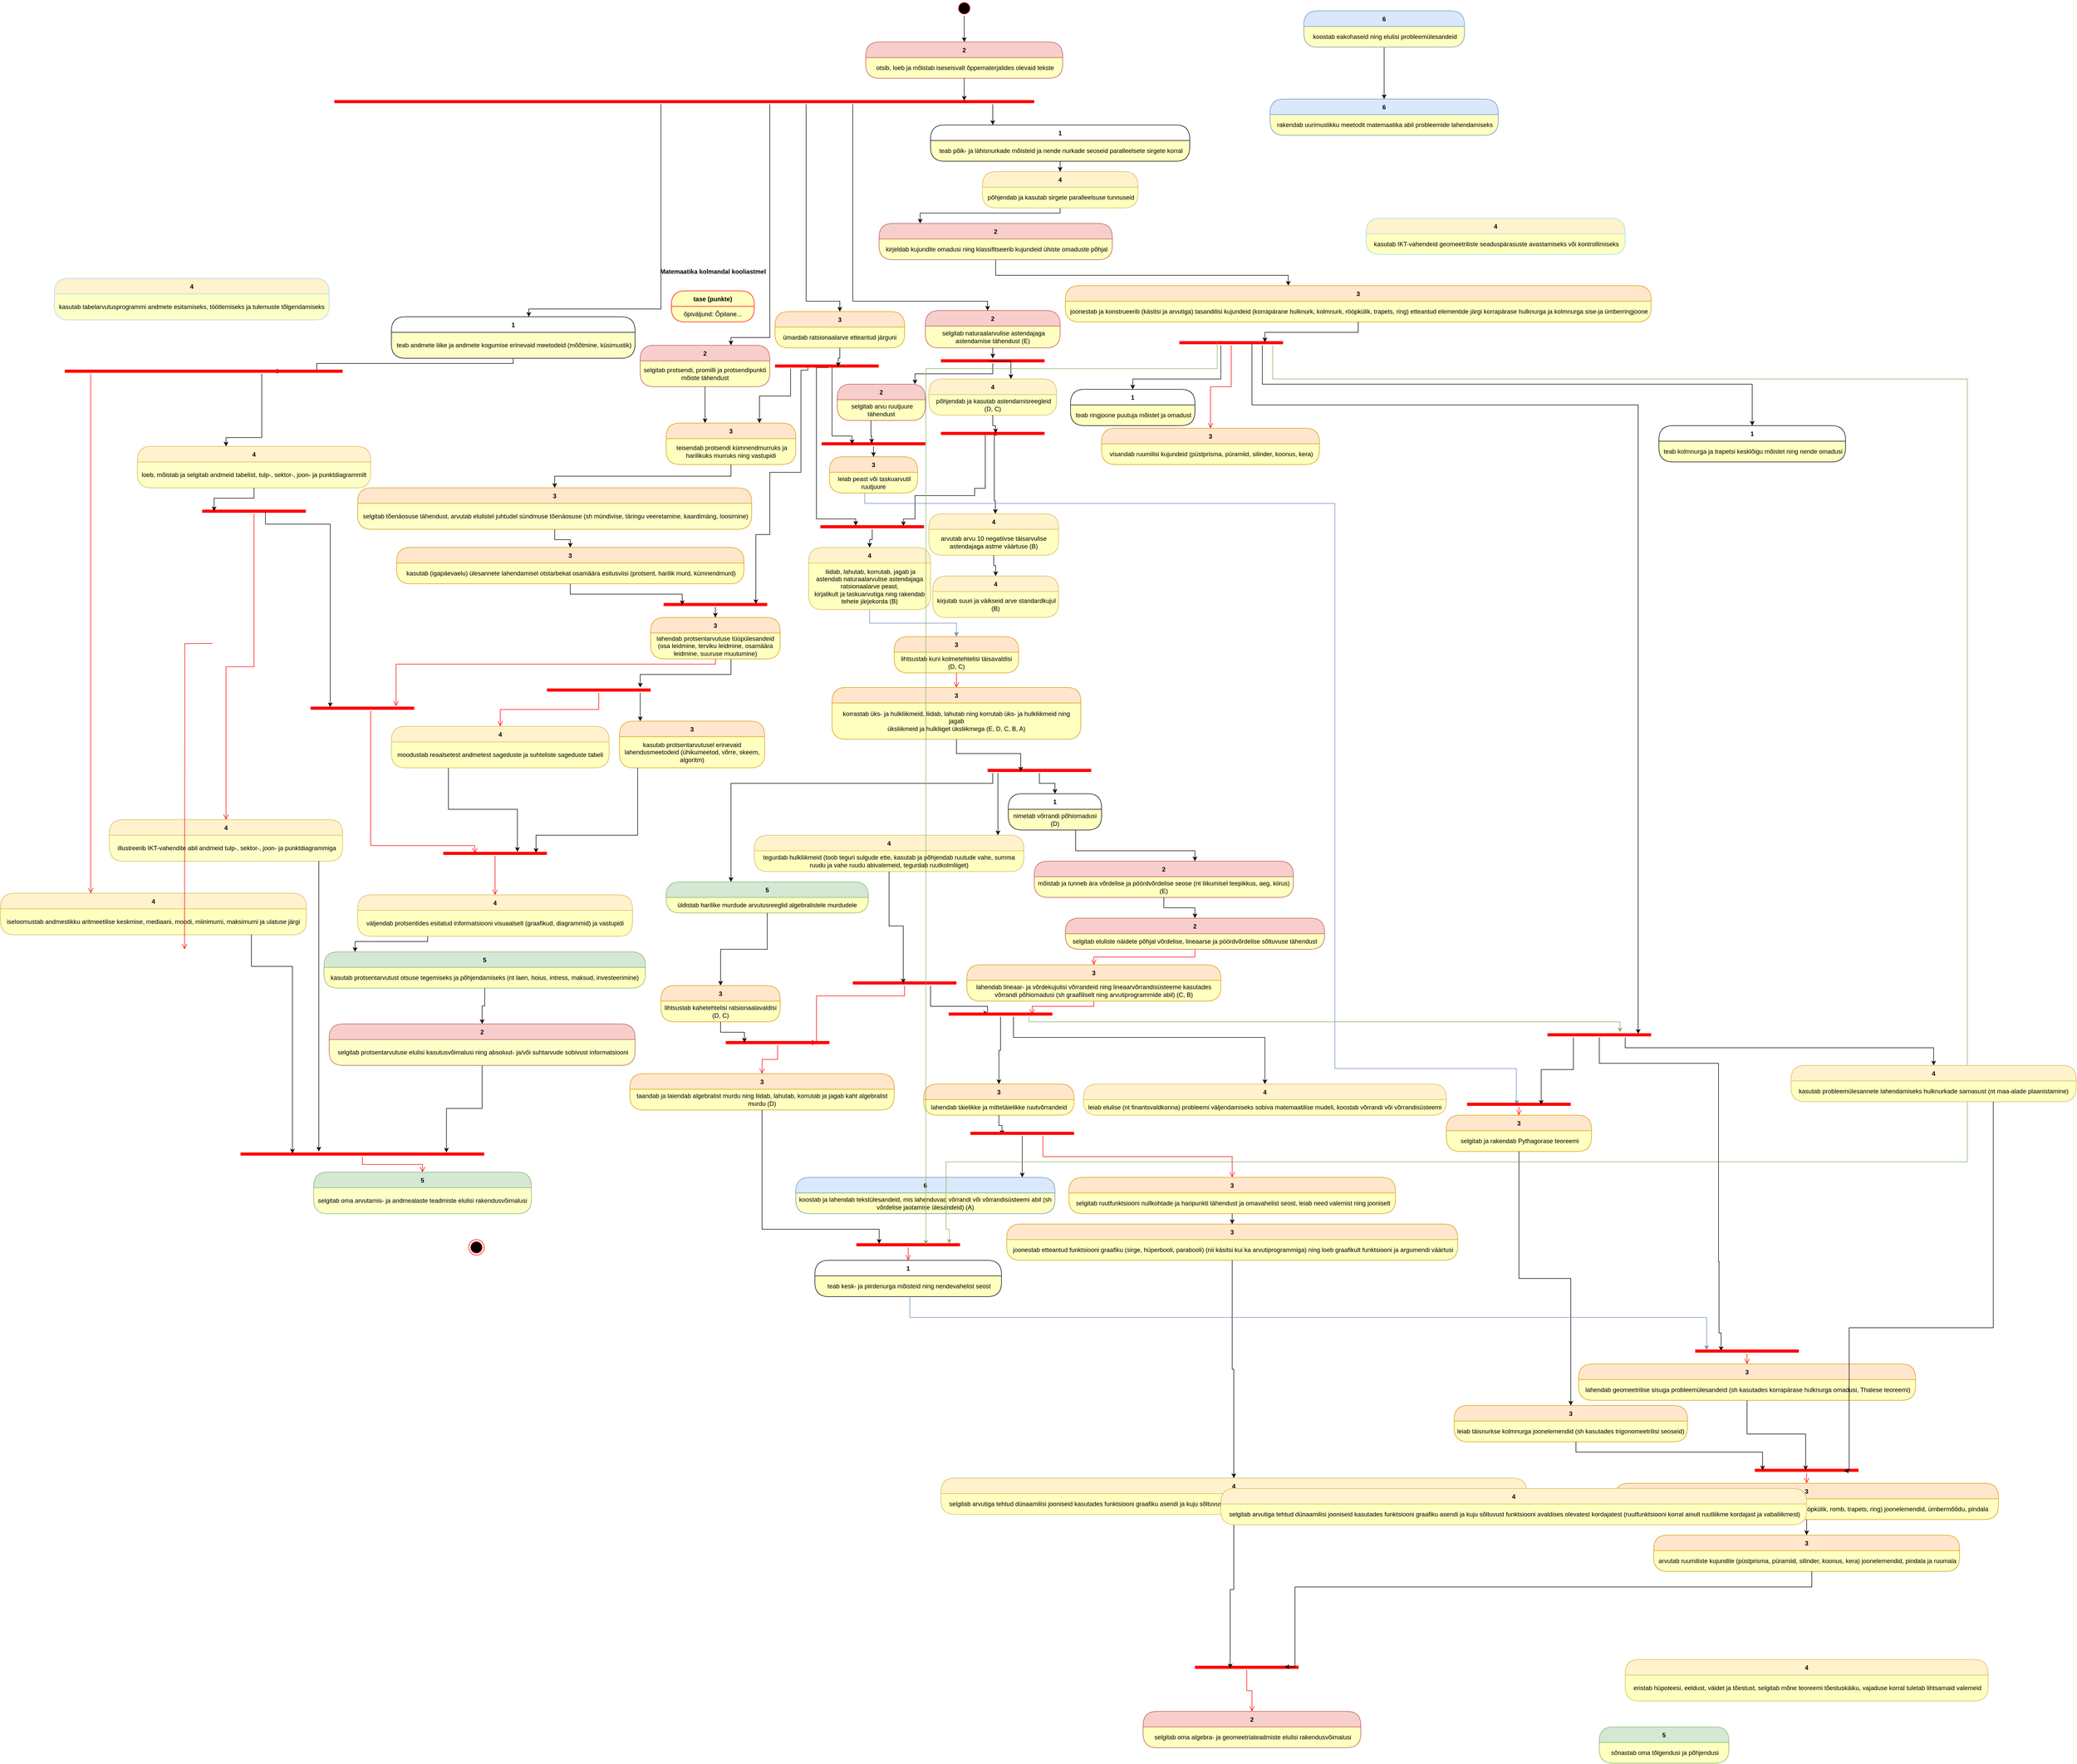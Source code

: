 <mxfile version="28.1.2" pages="2">
  <diagram name="Õpiväljundid" id="HOLbYARwxGNt5G9FzNMO">
    <mxGraphModel dx="3764" dy="2551" grid="1" gridSize="10" guides="1" tooltips="1" connect="1" arrows="1" fold="1" page="1" pageScale="1" pageWidth="1169" pageHeight="1654" math="1" shadow="0">
      <root>
        <mxCell id="0" />
        <mxCell id="1" parent="0" />
        <mxCell id="H3njUC9bQLBFBT5jkG47-1" value="" style="ellipse;html=1;shape=endState;fillColor=#000000;strokeColor=#ff0000;" parent="1" vertex="1">
          <mxGeometry x="-341" y="1920" width="30" height="30" as="geometry" />
        </mxCell>
        <mxCell id="H3njUC9bQLBFBT5jkG47-2" value="4" style="swimlane;fontStyle=1;align=center;verticalAlign=middle;childLayout=stackLayout;horizontal=1;startSize=30;horizontalStack=0;resizeParent=0;resizeLast=1;container=0;collapsible=0;rounded=1;arcSize=30;strokeColor=#d6b656;fillColor=#fff2cc;swimlaneFillColor=#ffffc0;dropTarget=0;" parent="1" vertex="1">
          <mxGeometry x="554.38" y="640" width="242.5" height="80" as="geometry" />
        </mxCell>
        <mxCell id="H3njUC9bQLBFBT5jkG47-3" value="&amp;nbsp;kirjutab suuri ja väikseid arve standardkujul (B)" style="text;html=1;strokeColor=none;fillColor=none;align=center;verticalAlign=middle;spacingLeft=4;spacingRight=4;whiteSpace=wrap;overflow=hidden;rotatable=0;fontColor=#000000;" parent="H3njUC9bQLBFBT5jkG47-2" vertex="1">
          <mxGeometry y="30" width="242.5" height="50" as="geometry" />
        </mxCell>
        <mxCell id="HqBFGBw3zhF2iMlEuoAb-2" style="edgeStyle=orthogonalEdgeStyle;rounded=0;orthogonalLoop=1;jettySize=auto;html=1;exitX=0.538;exitY=0.833;exitDx=0;exitDy=0;exitPerimeter=0;" parent="1" source="HqBFGBw3zhF2iMlEuoAb-28" target="H3njUC9bQLBFBT5jkG47-11" edge="1">
          <mxGeometry relative="1" as="geometry">
            <mxPoint x="675" y="565" as="targetPoint" />
            <Array as="points">
              <mxPoint x="673" y="495" />
              <mxPoint x="675" y="495" />
            </Array>
          </mxGeometry>
        </mxCell>
        <mxCell id="H3njUC9bQLBFBT5jkG47-5" value="4" style="swimlane;fontStyle=1;align=center;verticalAlign=middle;childLayout=stackLayout;horizontal=1;startSize=30;horizontalStack=0;resizeParent=0;resizeLast=1;container=0;collapsible=0;rounded=1;arcSize=30;strokeColor=#d6b656;fillColor=#fff2cc;swimlaneFillColor=#ffffc0;dropTarget=0;" parent="1" vertex="1">
          <mxGeometry x="546.88" y="260" width="246.25" height="70" as="geometry" />
        </mxCell>
        <mxCell id="H3njUC9bQLBFBT5jkG47-6" value="&amp;nbsp;põhjendab ja kasutab astendamisreegleid (D, C)" style="text;html=1;strokeColor=none;fillColor=none;align=center;verticalAlign=middle;spacingLeft=4;spacingRight=4;whiteSpace=wrap;overflow=hidden;rotatable=0;fontColor=#000000;" parent="H3njUC9bQLBFBT5jkG47-5" vertex="1">
          <mxGeometry y="30" width="246.25" height="40" as="geometry" />
        </mxCell>
        <mxCell id="H3njUC9bQLBFBT5jkG47-8" value="2" style="swimlane;fontStyle=1;align=center;verticalAlign=middle;childLayout=stackLayout;horizontal=1;startSize=30;horizontalStack=0;resizeParent=0;resizeLast=1;container=0;collapsible=0;rounded=1;arcSize=30;strokeColor=#b85450;fillColor=#f8cecc;swimlaneFillColor=#ffffc0;dropTarget=0;" parent="1" vertex="1">
          <mxGeometry x="540" y="128" width="260" height="72" as="geometry" />
        </mxCell>
        <mxCell id="H3njUC9bQLBFBT5jkG47-9" value="&amp;nbsp;selgitab naturaalarvulise astendajaga astendamise tähendust (E)" style="text;html=1;strokeColor=none;fillColor=none;align=center;verticalAlign=middle;spacingLeft=4;spacingRight=4;whiteSpace=wrap;overflow=hidden;rotatable=0;fontColor=#000000;" parent="H3njUC9bQLBFBT5jkG47-8" vertex="1">
          <mxGeometry y="30" width="260" height="42" as="geometry" />
        </mxCell>
        <mxCell id="H3njUC9bQLBFBT5jkG47-11" value="4" style="swimlane;fontStyle=1;align=center;verticalAlign=middle;childLayout=stackLayout;horizontal=1;startSize=30;horizontalStack=0;resizeParent=0;resizeLast=1;container=0;collapsible=0;rounded=1;arcSize=30;strokeColor=#d6b656;fillColor=#fff2cc;swimlaneFillColor=#ffffc0;dropTarget=0;" parent="1" vertex="1">
          <mxGeometry x="546.88" y="520" width="250" height="80" as="geometry" />
        </mxCell>
        <mxCell id="H3njUC9bQLBFBT5jkG47-12" value="arvutab arvu 10 negatiivse täisarvulise astendajaga astme väärtuse (B)" style="text;html=1;strokeColor=none;fillColor=none;align=center;verticalAlign=middle;spacingLeft=4;spacingRight=4;whiteSpace=wrap;overflow=hidden;rotatable=0;fontColor=#000000;" parent="H3njUC9bQLBFBT5jkG47-11" vertex="1">
          <mxGeometry y="30" width="250" height="50" as="geometry" />
        </mxCell>
        <mxCell id="H3njUC9bQLBFBT5jkG47-14" value="3" style="swimlane;fontStyle=1;align=center;verticalAlign=middle;childLayout=stackLayout;horizontal=1;startSize=30;horizontalStack=0;resizeParent=0;resizeLast=1;container=0;collapsible=0;rounded=1;arcSize=30;strokeColor=#d79b00;fillColor=#ffe6cc;swimlaneFillColor=#ffffc0;dropTarget=0;" parent="1" vertex="1">
          <mxGeometry x="355" y="410" width="170" height="70" as="geometry" />
        </mxCell>
        <mxCell id="H3njUC9bQLBFBT5jkG47-15" value="&amp;nbsp;leiab peast või taskuarvutil ruutjuure" style="text;html=1;strokeColor=none;fillColor=none;align=center;verticalAlign=middle;spacingLeft=4;spacingRight=4;whiteSpace=wrap;overflow=hidden;rotatable=0;fontColor=#000000;" parent="H3njUC9bQLBFBT5jkG47-14" vertex="1">
          <mxGeometry y="30" width="170" height="40" as="geometry" />
        </mxCell>
        <mxCell id="HqBFGBw3zhF2iMlEuoAb-21" style="edgeStyle=orthogonalEdgeStyle;rounded=0;orthogonalLoop=1;jettySize=auto;html=1;exitX=0.317;exitY=0.8;exitDx=0;exitDy=0;exitPerimeter=0;entryX=0.89;entryY=0.4;entryDx=0;entryDy=0;entryPerimeter=0;" parent="1" source="HqBFGBw3zhF2iMlEuoAb-34" target="HqBFGBw3zhF2iMlEuoAb-39" edge="1">
          <mxGeometry relative="1" as="geometry">
            <Array as="points">
              <mxPoint x="313" y="243" />
              <mxPoint x="300" y="243" />
              <mxPoint x="300" y="440" />
              <mxPoint x="240" y="440" />
              <mxPoint x="240" y="560" />
              <mxPoint x="213" y="560" />
            </Array>
          </mxGeometry>
        </mxCell>
        <mxCell id="H3njUC9bQLBFBT5jkG47-20" value="3" style="swimlane;fontStyle=1;align=center;verticalAlign=middle;childLayout=stackLayout;horizontal=1;startSize=30;horizontalStack=0;resizeParent=0;resizeLast=1;container=0;collapsible=0;rounded=1;arcSize=30;strokeColor=#d79b00;fillColor=#ffe6cc;swimlaneFillColor=#ffffc0;dropTarget=0;" parent="1" vertex="1">
          <mxGeometry x="250" y="130" width="250" height="70" as="geometry" />
        </mxCell>
        <mxCell id="H3njUC9bQLBFBT5jkG47-21" value="ümardab ratsionaalarve etteantud järguni" style="text;html=1;strokeColor=none;fillColor=none;align=center;verticalAlign=middle;spacingLeft=4;spacingRight=4;whiteSpace=wrap;overflow=hidden;rotatable=0;fontColor=#000000;fontFamily=Helvetica;" parent="H3njUC9bQLBFBT5jkG47-20" vertex="1">
          <mxGeometry y="30" width="250" height="40" as="geometry" />
        </mxCell>
        <mxCell id="H3njUC9bQLBFBT5jkG47-23" value="4" style="swimlane;fontStyle=1;align=center;verticalAlign=middle;childLayout=stackLayout;horizontal=1;startSize=30;horizontalStack=0;resizeParent=0;resizeLast=1;container=0;collapsible=0;rounded=1;arcSize=30;strokeColor=#d6b656;fillColor=#fff2cc;swimlaneFillColor=#ffffc0;dropTarget=0;" parent="1" vertex="1">
          <mxGeometry x="315" y="585" width="235" height="120" as="geometry" />
        </mxCell>
        <mxCell id="H3njUC9bQLBFBT5jkG47-29" value="&lt;div&gt;&amp;nbsp;liidab, lahutab, korrutab, jagab ja astendab naturaalarvulise astendajaga ratsionaalarve peast,&lt;/div&gt;&lt;div&gt;kirjalikult ja taskuarvutiga ning rakendab tehete järjekorda (B)&lt;/div&gt;" style="text;html=1;strokeColor=none;fillColor=none;align=center;verticalAlign=middle;spacingLeft=4;spacingRight=4;whiteSpace=wrap;overflow=hidden;rotatable=0;fontColor=#000000;" parent="H3njUC9bQLBFBT5jkG47-23" vertex="1">
          <mxGeometry y="30" width="235" height="90" as="geometry" />
        </mxCell>
        <mxCell id="H3njUC9bQLBFBT5jkG47-26" value="" style="ellipse;html=1;shape=startState;fillColor=#000000;strokeColor=#ff0000;" parent="1" vertex="1">
          <mxGeometry x="600" y="-470" width="30" height="30" as="geometry" />
        </mxCell>
        <mxCell id="HqBFGBw3zhF2iMlEuoAb-27" style="edgeStyle=orthogonalEdgeStyle;rounded=0;orthogonalLoop=1;jettySize=auto;html=1;" parent="1" source="H3njUC9bQLBFBT5jkG47-36" target="H3njUC9bQLBFBT5jkG47-14" edge="1">
          <mxGeometry relative="1" as="geometry" />
        </mxCell>
        <mxCell id="H3njUC9bQLBFBT5jkG47-36" value="" style="shape=line;html=1;strokeWidth=6;strokeColor=#ff0000;" parent="1" vertex="1">
          <mxGeometry x="340" y="380" width="200" height="10" as="geometry" />
        </mxCell>
        <mxCell id="HqBFGBw3zhF2iMlEuoAb-22" style="edgeStyle=orthogonalEdgeStyle;rounded=0;orthogonalLoop=1;jettySize=auto;html=1;" parent="1" source="H3njUC9bQLBFBT5jkG47-38" target="H3njUC9bQLBFBT5jkG47-20" edge="1">
          <mxGeometry relative="1" as="geometry">
            <Array as="points">
              <mxPoint x="310" y="110" />
              <mxPoint x="375" y="110" />
            </Array>
          </mxGeometry>
        </mxCell>
        <mxCell id="HqBFGBw3zhF2iMlEuoAb-23" style="edgeStyle=orthogonalEdgeStyle;rounded=0;orthogonalLoop=1;jettySize=auto;html=1;" parent="1" source="H3njUC9bQLBFBT5jkG47-38" target="H3njUC9bQLBFBT5jkG47-8" edge="1">
          <mxGeometry relative="1" as="geometry">
            <Array as="points">
              <mxPoint x="400" y="110" />
              <mxPoint x="660" y="110" />
            </Array>
          </mxGeometry>
        </mxCell>
        <mxCell id="HqBFGBw3zhF2iMlEuoAb-24" style="edgeStyle=orthogonalEdgeStyle;rounded=0;orthogonalLoop=1;jettySize=auto;html=1;" parent="1" source="H3njUC9bQLBFBT5jkG47-38" target="HqBFGBw3zhF2iMlEuoAb-9" edge="1">
          <mxGeometry relative="1" as="geometry">
            <Array as="points">
              <mxPoint x="240" y="180" />
              <mxPoint x="165" y="180" />
            </Array>
          </mxGeometry>
        </mxCell>
        <mxCell id="IJQwrk6Sp_N847dFv2nT-10" style="edgeStyle=orthogonalEdgeStyle;rounded=0;orthogonalLoop=1;jettySize=auto;html=1;" parent="1" source="H3njUC9bQLBFBT5jkG47-38" target="AtV3VSH8hDh6m8e9UaDK-14" edge="1">
          <mxGeometry relative="1" as="geometry">
            <Array as="points">
              <mxPoint x="30" y="125" />
              <mxPoint x="-225" y="125" />
            </Array>
          </mxGeometry>
        </mxCell>
        <mxCell id="RbWkgESCxtiouCLkFaxP-16" style="edgeStyle=orthogonalEdgeStyle;rounded=0;orthogonalLoop=1;jettySize=auto;html=1;" edge="1" parent="1" source="RbWkgESCxtiouCLkFaxP-72" target="RbWkgESCxtiouCLkFaxP-14">
          <mxGeometry relative="1" as="geometry">
            <Array as="points">
              <mxPoint x="676" y="60" />
              <mxPoint x="1240" y="60" />
              <mxPoint x="1240" y="100" />
              <mxPoint x="1425" y="100" />
            </Array>
          </mxGeometry>
        </mxCell>
        <mxCell id="RbWkgESCxtiouCLkFaxP-74" style="edgeStyle=orthogonalEdgeStyle;rounded=0;orthogonalLoop=1;jettySize=auto;html=1;" edge="1" parent="1" source="RbWkgESCxtiouCLkFaxP-77" target="RbWkgESCxtiouCLkFaxP-72">
          <mxGeometry relative="1" as="geometry">
            <Array as="points">
              <mxPoint x="800" y="-60" />
              <mxPoint x="530" y="-60" />
            </Array>
          </mxGeometry>
        </mxCell>
        <mxCell id="RbWkgESCxtiouCLkFaxP-83" style="edgeStyle=orthogonalEdgeStyle;rounded=0;orthogonalLoop=1;jettySize=auto;html=1;" edge="1" parent="1" source="H3njUC9bQLBFBT5jkG47-38" target="RbWkgESCxtiouCLkFaxP-65">
          <mxGeometry relative="1" as="geometry">
            <Array as="points">
              <mxPoint x="670" y="-250" />
              <mxPoint x="670" y="-250" />
            </Array>
          </mxGeometry>
        </mxCell>
        <mxCell id="H3njUC9bQLBFBT5jkG47-38" value="" style="shape=line;html=1;strokeWidth=6;strokeColor=#ff0000;" parent="1" vertex="1">
          <mxGeometry x="-600" y="-280" width="1350" height="10" as="geometry" />
        </mxCell>
        <mxCell id="H3njUC9bQLBFBT5jkG47-42" value="" style="shape=line;html=1;strokeWidth=6;strokeColor=#ff0000;" parent="1" vertex="1">
          <mxGeometry x="570" y="220" width="200" height="10" as="geometry" />
        </mxCell>
        <mxCell id="Rrk2SFUDBp2oYCEs8pPQ-1" value="Matemaatika kolmandal kooliastmel" style="text;align=center;fontStyle=1;verticalAlign=middle;spacingLeft=3;spacingRight=3;strokeColor=none;rotatable=0;points=[[0,0.5],[1,0.5]];portConstraint=eastwest;html=1;" parent="1" vertex="1">
          <mxGeometry x="90" y="40" width="80" height="26" as="geometry" />
        </mxCell>
        <mxCell id="Rrk2SFUDBp2oYCEs8pPQ-2" value="tase (punkte)" style="swimlane;fontStyle=1;align=center;verticalAlign=middle;childLayout=stackLayout;horizontal=1;startSize=30;horizontalStack=0;resizeParent=0;resizeLast=1;container=0;fontColor=#000000;collapsible=0;rounded=1;arcSize=30;strokeColor=#ff0000;fillColor=#ffffc0;swimlaneFillColor=#ffffc0;dropTarget=0;" parent="1" vertex="1">
          <mxGeometry x="50" y="90" width="160" height="60" as="geometry" />
        </mxCell>
        <mxCell id="Rrk2SFUDBp2oYCEs8pPQ-3" value="õpiväljund: Õpilane..." style="text;html=1;strokeColor=none;fillColor=none;align=center;verticalAlign=middle;spacingLeft=4;spacingRight=4;whiteSpace=wrap;overflow=hidden;rotatable=0;fontColor=#000000;" parent="Rrk2SFUDBp2oYCEs8pPQ-2" vertex="1">
          <mxGeometry y="30" width="160" height="30" as="geometry" />
        </mxCell>
        <mxCell id="Rrk2SFUDBp2oYCEs8pPQ-18" style="edgeStyle=orthogonalEdgeStyle;rounded=0;orthogonalLoop=1;jettySize=auto;html=1;exitX=0.465;exitY=0.567;exitDx=0;exitDy=0;exitPerimeter=0;" parent="1" source="H3njUC9bQLBFBT5jkG47-42" target="H3njUC9bQLBFBT5jkG47-5" edge="1">
          <mxGeometry relative="1" as="geometry">
            <Array as="points">
              <mxPoint x="705" y="226" />
            </Array>
          </mxGeometry>
        </mxCell>
        <mxCell id="HqBFGBw3zhF2iMlEuoAb-1" style="edgeStyle=orthogonalEdgeStyle;rounded=0;orthogonalLoop=1;jettySize=auto;html=1;exitX=0.517;exitY=0.333;exitDx=0;exitDy=0;exitPerimeter=0;entryX=0.341;entryY=0.3;entryDx=0;entryDy=0;entryPerimeter=0;" parent="1" source="HqBFGBw3zhF2iMlEuoAb-34" target="HqBFGBw3zhF2iMlEuoAb-37" edge="1">
          <mxGeometry relative="1" as="geometry">
            <Array as="points">
              <mxPoint x="353" y="238" />
              <mxPoint x="330" y="238" />
              <mxPoint x="330" y="530" />
              <mxPoint x="406" y="530" />
            </Array>
          </mxGeometry>
        </mxCell>
        <mxCell id="HqBFGBw3zhF2iMlEuoAb-4" style="edgeStyle=orthogonalEdgeStyle;rounded=0;orthogonalLoop=1;jettySize=auto;html=1;entryX=0.482;entryY=0.433;entryDx=0;entryDy=0;entryPerimeter=0;" parent="1" source="H3njUC9bQLBFBT5jkG47-18" target="H3njUC9bQLBFBT5jkG47-36" edge="1">
          <mxGeometry relative="1" as="geometry">
            <Array as="points">
              <mxPoint x="435" y="370" />
              <mxPoint x="436" y="370" />
            </Array>
          </mxGeometry>
        </mxCell>
        <mxCell id="HqBFGBw3zhF2iMlEuoAb-6" value="" style="edgeStyle=orthogonalEdgeStyle;rounded=0;orthogonalLoop=1;jettySize=auto;html=1;entryX=0.293;entryY=0.567;entryDx=0;entryDy=0;entryPerimeter=0;exitX=0.713;exitY=0.667;exitDx=0;exitDy=0;exitPerimeter=0;" parent="1" source="HqBFGBw3zhF2iMlEuoAb-34" target="H3njUC9bQLBFBT5jkG47-36" edge="1">
          <mxGeometry relative="1" as="geometry">
            <mxPoint x="260" y="240" as="sourcePoint" />
            <mxPoint x="310" y="440" as="targetPoint" />
            <Array as="points">
              <mxPoint x="360" y="237" />
              <mxPoint x="360" y="370" />
              <mxPoint x="399" y="370" />
            </Array>
          </mxGeometry>
        </mxCell>
        <mxCell id="H3njUC9bQLBFBT5jkG47-17" value="2" style="swimlane;fontStyle=1;align=center;verticalAlign=middle;childLayout=stackLayout;horizontal=1;startSize=30;horizontalStack=0;resizeParent=0;resizeLast=1;container=0;collapsible=0;rounded=1;arcSize=30;strokeColor=#b85450;fillColor=#f8cecc;swimlaneFillColor=#ffffc0;dropTarget=0;" parent="1" vertex="1">
          <mxGeometry x="370" y="270" width="170" height="70" as="geometry" />
        </mxCell>
        <mxCell id="H3njUC9bQLBFBT5jkG47-18" value="&amp;nbsp;selgitab arvu ruutjuure tähendust" style="text;html=1;strokeColor=none;fillColor=none;align=center;verticalAlign=middle;spacingLeft=4;spacingRight=4;whiteSpace=wrap;overflow=hidden;rotatable=0;fontColor=#000000;" parent="H3njUC9bQLBFBT5jkG47-17" vertex="1">
          <mxGeometry y="30" width="170" height="40" as="geometry" />
        </mxCell>
        <mxCell id="HqBFGBw3zhF2iMlEuoAb-7" style="edgeStyle=orthogonalEdgeStyle;rounded=0;orthogonalLoop=1;jettySize=auto;html=1;exitX=0.428;exitY=0.633;exitDx=0;exitDy=0;exitPerimeter=0;entryX=0.801;entryY=0.367;entryDx=0;entryDy=0;entryPerimeter=0;" parent="1" source="HqBFGBw3zhF2iMlEuoAb-28" target="HqBFGBw3zhF2iMlEuoAb-37" edge="1">
          <mxGeometry relative="1" as="geometry">
            <Array as="points">
              <mxPoint x="656" y="471" />
              <mxPoint x="635" y="471" />
              <mxPoint x="635" y="485" />
              <mxPoint x="520" y="485" />
              <mxPoint x="520" y="530" />
              <mxPoint x="498" y="530" />
            </Array>
          </mxGeometry>
        </mxCell>
        <mxCell id="HqBFGBw3zhF2iMlEuoAb-8" style="edgeStyle=orthogonalEdgeStyle;rounded=0;orthogonalLoop=1;jettySize=auto;html=1;" parent="1" source="H3njUC9bQLBFBT5jkG47-12" target="H3njUC9bQLBFBT5jkG47-2" edge="1">
          <mxGeometry relative="1" as="geometry" />
        </mxCell>
        <mxCell id="HqBFGBw3zhF2iMlEuoAb-9" value="2" style="swimlane;fontStyle=1;align=center;verticalAlign=middle;childLayout=stackLayout;horizontal=1;startSize=30;horizontalStack=0;resizeParent=0;resizeLast=1;container=0;collapsible=0;rounded=1;arcSize=30;strokeColor=#b85450;fillColor=#f8cecc;swimlaneFillColor=#ffffc0;dropTarget=0;" parent="1" vertex="1">
          <mxGeometry x="-10" y="195" width="250" height="80" as="geometry" />
        </mxCell>
        <mxCell id="HqBFGBw3zhF2iMlEuoAb-10" value="selgitab protsendi, promilli ja protsendipunkti mõiste tähendust" style="text;html=1;strokeColor=none;fillColor=none;align=center;verticalAlign=middle;spacingLeft=4;spacingRight=4;whiteSpace=wrap;overflow=hidden;rotatable=0;fontColor=#000000;" parent="HqBFGBw3zhF2iMlEuoAb-9" vertex="1">
          <mxGeometry y="30" width="250" height="50" as="geometry" />
        </mxCell>
        <mxCell id="HqBFGBw3zhF2iMlEuoAb-11" value="3" style="swimlane;fontStyle=1;align=center;verticalAlign=middle;childLayout=stackLayout;horizontal=1;startSize=30;horizontalStack=0;resizeParent=0;resizeLast=1;container=0;collapsible=0;rounded=1;arcSize=30;strokeColor=#d79b00;fillColor=#ffe6cc;swimlaneFillColor=#ffffc0;dropTarget=0;" parent="1" vertex="1">
          <mxGeometry x="40" y="345" width="250" height="80" as="geometry" />
        </mxCell>
        <mxCell id="HqBFGBw3zhF2iMlEuoAb-12" value="&amp;nbsp;teisendab protsendi kümnendmurruks ja harilikuks murruks ning vastupidi" style="text;html=1;strokeColor=none;fillColor=none;align=center;verticalAlign=middle;spacingLeft=4;spacingRight=4;whiteSpace=wrap;overflow=hidden;rotatable=0;fontColor=#000000;" parent="HqBFGBw3zhF2iMlEuoAb-11" vertex="1">
          <mxGeometry y="30" width="250" height="50" as="geometry" />
        </mxCell>
        <mxCell id="HqBFGBw3zhF2iMlEuoAb-20" style="edgeStyle=orthogonalEdgeStyle;rounded=0;orthogonalLoop=1;jettySize=auto;html=1;entryX=0.9;entryY=0;entryDx=0;entryDy=0;entryPerimeter=0;" parent="1" source="HqBFGBw3zhF2iMlEuoAb-14" target="IJQwrk6Sp_N847dFv2nT-4" edge="1">
          <mxGeometry relative="1" as="geometry">
            <Array as="points">
              <mxPoint x="165" y="830" />
              <mxPoint x="-10" y="830" />
            </Array>
          </mxGeometry>
        </mxCell>
        <mxCell id="HqBFGBw3zhF2iMlEuoAb-14" value="3" style="swimlane;fontStyle=1;align=center;verticalAlign=middle;childLayout=stackLayout;horizontal=1;startSize=30;horizontalStack=0;resizeParent=0;resizeLast=1;container=0;collapsible=0;rounded=1;arcSize=30;strokeColor=#d79b00;fillColor=#ffe6cc;swimlaneFillColor=#ffffc0;dropTarget=0;" parent="1" vertex="1">
          <mxGeometry x="10" y="720" width="250" height="80" as="geometry" />
        </mxCell>
        <mxCell id="HqBFGBw3zhF2iMlEuoAb-15" value="&lt;div&gt;lahendab protsentarvutuse tüüpülesandeid (osa leidmine, terviku leidmine, osamäära&lt;/div&gt;&lt;div&gt;leidmine, suuruse muutumine)&lt;/div&gt;" style="text;html=1;strokeColor=none;fillColor=none;align=center;verticalAlign=middle;spacingLeft=4;spacingRight=4;whiteSpace=wrap;overflow=hidden;rotatable=0;fontColor=#000000;" parent="HqBFGBw3zhF2iMlEuoAb-14" vertex="1">
          <mxGeometry y="30" width="250" height="50" as="geometry" />
        </mxCell>
        <mxCell id="HqBFGBw3zhF2iMlEuoAb-16" style="edgeStyle=orthogonalEdgeStyle;rounded=0;orthogonalLoop=1;jettySize=auto;html=1;" parent="1" source="HqBFGBw3zhF2iMlEuoAb-12" target="RbWkgESCxtiouCLkFaxP-118" edge="1">
          <mxGeometry relative="1" as="geometry" />
        </mxCell>
        <mxCell id="HqBFGBw3zhF2iMlEuoAb-17" value="3" style="swimlane;fontStyle=1;align=center;verticalAlign=middle;childLayout=stackLayout;horizontal=1;startSize=30;horizontalStack=0;resizeParent=0;resizeLast=1;container=0;collapsible=0;rounded=1;arcSize=30;strokeColor=#d79b00;fillColor=#ffe6cc;swimlaneFillColor=#ffffc0;dropTarget=0;" parent="1" vertex="1">
          <mxGeometry x="-50" y="920" width="280" height="90" as="geometry" />
        </mxCell>
        <mxCell id="HqBFGBw3zhF2iMlEuoAb-18" value="&lt;div&gt;kasutab protsentarvutusel erinevaid lahendusmeetodeid (ühikumeetod, võrre, skeem,&lt;/div&gt;&lt;div&gt;algoritm)&lt;/div&gt;" style="text;html=1;strokeColor=none;fillColor=none;align=center;verticalAlign=middle;spacingLeft=4;spacingRight=4;whiteSpace=wrap;overflow=hidden;rotatable=0;fontColor=#000000;" parent="HqBFGBw3zhF2iMlEuoAb-17" vertex="1">
          <mxGeometry y="30" width="280" height="60" as="geometry" />
        </mxCell>
        <mxCell id="HqBFGBw3zhF2iMlEuoAb-26" style="edgeStyle=orthogonalEdgeStyle;rounded=0;orthogonalLoop=1;jettySize=auto;html=1;" parent="1" source="H3njUC9bQLBFBT5jkG47-9" target="H3njUC9bQLBFBT5jkG47-42" edge="1">
          <mxGeometry relative="1" as="geometry" />
        </mxCell>
        <mxCell id="HqBFGBw3zhF2iMlEuoAb-28" value="" style="shape=line;html=1;strokeWidth=6;strokeColor=#ff0000;" parent="1" vertex="1">
          <mxGeometry x="570" y="360" width="200" height="10" as="geometry" />
        </mxCell>
        <mxCell id="AtV3VSH8hDh6m8e9UaDK-41" style="edgeStyle=orthogonalEdgeStyle;rounded=0;orthogonalLoop=1;jettySize=auto;html=1;" parent="1" source="HqBFGBw3zhF2iMlEuoAb-34" target="HqBFGBw3zhF2iMlEuoAb-11" edge="1">
          <mxGeometry relative="1" as="geometry">
            <Array as="points">
              <mxPoint x="280" y="293" />
              <mxPoint x="220" y="293" />
            </Array>
          </mxGeometry>
        </mxCell>
        <mxCell id="HqBFGBw3zhF2iMlEuoAb-34" value="" style="shape=line;html=1;strokeWidth=6;strokeColor=#ff0000;" parent="1" vertex="1">
          <mxGeometry x="250" y="230" width="200" height="10" as="geometry" />
        </mxCell>
        <mxCell id="HqBFGBw3zhF2iMlEuoAb-35" style="edgeStyle=orthogonalEdgeStyle;rounded=0;orthogonalLoop=1;jettySize=auto;html=1;entryX=0.61;entryY=0.667;entryDx=0;entryDy=0;entryPerimeter=0;" parent="1" source="H3njUC9bQLBFBT5jkG47-21" target="HqBFGBw3zhF2iMlEuoAb-34" edge="1">
          <mxGeometry relative="1" as="geometry" />
        </mxCell>
        <mxCell id="HqBFGBw3zhF2iMlEuoAb-36" style="edgeStyle=orthogonalEdgeStyle;rounded=0;orthogonalLoop=1;jettySize=auto;html=1;" parent="1" source="H3njUC9bQLBFBT5jkG47-42" target="H3njUC9bQLBFBT5jkG47-17" edge="1">
          <mxGeometry relative="1" as="geometry">
            <Array as="points">
              <mxPoint x="670" y="250" />
              <mxPoint x="520" y="250" />
            </Array>
          </mxGeometry>
        </mxCell>
        <mxCell id="HqBFGBw3zhF2iMlEuoAb-29" style="edgeStyle=orthogonalEdgeStyle;rounded=0;orthogonalLoop=1;jettySize=auto;html=1;entryX=0.527;entryY=0.467;entryDx=0;entryDy=0;entryPerimeter=0;" parent="1" source="H3njUC9bQLBFBT5jkG47-6" target="HqBFGBw3zhF2iMlEuoAb-28" edge="1">
          <mxGeometry relative="1" as="geometry">
            <mxPoint x="676.25" y="400" as="targetPoint" />
          </mxGeometry>
        </mxCell>
        <mxCell id="HqBFGBw3zhF2iMlEuoAb-38" style="edgeStyle=orthogonalEdgeStyle;rounded=0;orthogonalLoop=1;jettySize=auto;html=1;" parent="1" source="HqBFGBw3zhF2iMlEuoAb-37" target="H3njUC9bQLBFBT5jkG47-23" edge="1">
          <mxGeometry relative="1" as="geometry" />
        </mxCell>
        <mxCell id="HqBFGBw3zhF2iMlEuoAb-37" value="" style="shape=line;html=1;strokeWidth=6;strokeColor=#ff0000;" parent="1" vertex="1">
          <mxGeometry x="337.5" y="540" width="200" height="10" as="geometry" />
        </mxCell>
        <mxCell id="HqBFGBw3zhF2iMlEuoAb-40" style="edgeStyle=orthogonalEdgeStyle;rounded=0;orthogonalLoop=1;jettySize=auto;html=1;" parent="1" source="HqBFGBw3zhF2iMlEuoAb-39" target="HqBFGBw3zhF2iMlEuoAb-14" edge="1">
          <mxGeometry relative="1" as="geometry" />
        </mxCell>
        <mxCell id="HqBFGBw3zhF2iMlEuoAb-39" value="" style="shape=line;html=1;strokeWidth=6;strokeColor=#ff0000;" parent="1" vertex="1">
          <mxGeometry x="35" y="690" width="200" height="10" as="geometry" />
        </mxCell>
        <mxCell id="HqBFGBw3zhF2iMlEuoAb-43" style="edgeStyle=orthogonalEdgeStyle;rounded=0;orthogonalLoop=1;jettySize=auto;html=1;fillColor=#dae8fc;strokeColor=#6c8ebf;" parent="1" source="H3njUC9bQLBFBT5jkG47-29" target="Ve74z0E5zyz4fICTGBpm-4" edge="1">
          <mxGeometry relative="1" as="geometry" />
        </mxCell>
        <mxCell id="HqBFGBw3zhF2iMlEuoAb-45" style="edgeStyle=orthogonalEdgeStyle;rounded=0;orthogonalLoop=1;jettySize=auto;html=1;fillColor=#dae8fc;strokeColor=#6c8ebf;entryX=0.48;entryY=0.6;entryDx=0;entryDy=0;entryPerimeter=0;" parent="1" source="H3njUC9bQLBFBT5jkG47-15" edge="1" target="RbWkgESCxtiouCLkFaxP-27">
          <mxGeometry relative="1" as="geometry">
            <Array as="points">
              <mxPoint x="423" y="500" />
              <mxPoint x="1330" y="500" />
              <mxPoint x="1330" y="1590" />
              <mxPoint x="1680" y="1590" />
              <mxPoint x="1680" y="1658" />
              <mxPoint x="1681" y="1658" />
            </Array>
            <mxPoint x="250" y="1234" as="targetPoint" />
          </mxGeometry>
        </mxCell>
        <mxCell id="Vd2EqS9sF79DkYHTGDT6-1" value="3" style="swimlane;fontStyle=1;align=center;verticalAlign=middle;childLayout=stackLayout;horizontal=1;startSize=30;horizontalStack=0;resizeParent=0;resizeLast=1;container=0;collapsible=0;rounded=1;arcSize=30;strokeColor=#d79b00;fillColor=#ffe6cc;swimlaneFillColor=#ffffc0;dropTarget=0;" parent="1" vertex="1">
          <mxGeometry x="360" y="855" width="480" height="100" as="geometry" />
        </mxCell>
        <mxCell id="Vd2EqS9sF79DkYHTGDT6-2" value=" korrastab üks- ja hulkliikmeid, liidab, lahutab ning korrutab üks- ja hulkliikmeid ning jagab&lt;br&gt;üksliikmeid ja hulkliiget üksliikmega (E, D, C, B, A)" style="text;html=1;strokeColor=none;fillColor=none;align=center;verticalAlign=middle;spacingLeft=4;spacingRight=4;whiteSpace=wrap;overflow=hidden;rotatable=0;fontColor=#000000;" parent="Vd2EqS9sF79DkYHTGDT6-1" vertex="1">
          <mxGeometry y="30" width="480" height="70" as="geometry" />
        </mxCell>
        <mxCell id="Ve74z0E5zyz4fICTGBpm-1" value="4" style="swimlane;fontStyle=1;align=center;verticalAlign=middle;childLayout=stackLayout;horizontal=1;startSize=30;horizontalStack=0;resizeParent=0;resizeLast=1;container=0;collapsible=0;rounded=1;arcSize=30;strokeColor=#d6b656;fillColor=#fff2cc;swimlaneFillColor=#ffffc0;dropTarget=0;" parent="1" vertex="1">
          <mxGeometry x="210" y="1140" width="520" height="70" as="geometry" />
        </mxCell>
        <mxCell id="Ve74z0E5zyz4fICTGBpm-2" value="&lt;div&gt;tegurdab hulkliikmeid (toob teguri sulgude ette, kasutab ja põhjendab ruutude vahe, summa&lt;/div&gt;&lt;div&gt;ruudu ja vahe ruudu abivalemeid, tegurdab ruutkolmliiget)&lt;/div&gt;" style="text;html=1;strokeColor=none;fillColor=none;align=center;verticalAlign=middle;spacingLeft=4;spacingRight=4;whiteSpace=wrap;overflow=hidden;rotatable=0;fontColor=#000000;" parent="Ve74z0E5zyz4fICTGBpm-1" vertex="1">
          <mxGeometry y="30" width="520" height="40" as="geometry" />
        </mxCell>
        <mxCell id="Ve74z0E5zyz4fICTGBpm-4" value="3" style="swimlane;fontStyle=1;align=center;verticalAlign=middle;childLayout=stackLayout;horizontal=1;startSize=30;horizontalStack=0;resizeParent=0;resizeLast=1;container=0;collapsible=0;rounded=1;arcSize=30;strokeColor=#d79b00;fillColor=#ffe6cc;swimlaneFillColor=#ffffc0;dropTarget=0;" parent="1" vertex="1">
          <mxGeometry x="480" y="757" width="240" height="70" as="geometry" />
        </mxCell>
        <mxCell id="Ve74z0E5zyz4fICTGBpm-5" value="lihtsustab kuni kolmetehtelisi täisavaldisi (D, C)" style="text;html=1;strokeColor=none;fillColor=none;align=center;verticalAlign=middle;spacingLeft=4;spacingRight=4;whiteSpace=wrap;overflow=hidden;rotatable=0;fontColor=#000000;" parent="Ve74z0E5zyz4fICTGBpm-4" vertex="1">
          <mxGeometry y="30" width="240" height="40" as="geometry" />
        </mxCell>
        <mxCell id="Ve74z0E5zyz4fICTGBpm-6" value="" style="edgeStyle=orthogonalEdgeStyle;html=1;verticalAlign=bottom;endArrow=open;endSize=8;strokeColor=#ff0000;rounded=0;" parent="1" source="Ve74z0E5zyz4fICTGBpm-4" target="Vd2EqS9sF79DkYHTGDT6-1" edge="1">
          <mxGeometry relative="1" as="geometry">
            <mxPoint x="585" y="1260" as="targetPoint" />
          </mxGeometry>
        </mxCell>
        <mxCell id="Ve74z0E5zyz4fICTGBpm-7" value="5" style="swimlane;fontStyle=1;align=center;verticalAlign=middle;childLayout=stackLayout;horizontal=1;startSize=30;horizontalStack=0;resizeParent=0;resizeLast=1;container=0;collapsible=0;rounded=1;arcSize=30;strokeColor=#82b366;fillColor=#d5e8d4;swimlaneFillColor=#ffffc0;dropTarget=0;" parent="1" vertex="1">
          <mxGeometry x="40" y="1230" width="390" height="60" as="geometry" />
        </mxCell>
        <mxCell id="Ve74z0E5zyz4fICTGBpm-8" value="üldistab harilike murdude arvutusreeglid algebralistele murdudele" style="text;html=1;strokeColor=none;fillColor=none;align=center;verticalAlign=middle;spacingLeft=4;spacingRight=4;whiteSpace=wrap;overflow=hidden;rotatable=0;fontColor=#000000;" parent="Ve74z0E5zyz4fICTGBpm-7" vertex="1">
          <mxGeometry y="30" width="390" height="30" as="geometry" />
        </mxCell>
        <mxCell id="Ve74z0E5zyz4fICTGBpm-10" value="3" style="swimlane;fontStyle=1;align=center;verticalAlign=middle;childLayout=stackLayout;horizontal=1;startSize=30;horizontalStack=0;resizeParent=0;resizeLast=1;container=0;collapsible=0;rounded=1;arcSize=30;strokeColor=#d79b00;fillColor=#ffe6cc;swimlaneFillColor=#ffffc0;dropTarget=0;" parent="1" vertex="1">
          <mxGeometry x="-30" y="1600" width="510" height="70" as="geometry" />
        </mxCell>
        <mxCell id="Ve74z0E5zyz4fICTGBpm-11" value="&lt;div&gt;taandab ja laiendab algebralist murdu ning liidab, lahutab, korrutab ja jagab kaht algebralist&lt;/div&gt;&lt;div&gt;murdu (D)&lt;/div&gt;" style="text;html=1;strokeColor=none;fillColor=none;align=center;verticalAlign=middle;spacingLeft=4;spacingRight=4;whiteSpace=wrap;overflow=hidden;rotatable=0;fontColor=#000000;" parent="Ve74z0E5zyz4fICTGBpm-10" vertex="1">
          <mxGeometry y="30" width="510" height="40" as="geometry" />
        </mxCell>
        <mxCell id="Ve74z0E5zyz4fICTGBpm-13" value="3" style="swimlane;fontStyle=1;align=center;verticalAlign=middle;childLayout=stackLayout;horizontal=1;startSize=30;horizontalStack=0;resizeParent=0;resizeLast=1;container=0;collapsible=0;rounded=1;arcSize=30;strokeColor=#d79b00;fillColor=#ffe6cc;swimlaneFillColor=#ffffc0;dropTarget=0;" parent="1" vertex="1">
          <mxGeometry x="30" y="1430" width="230" height="70" as="geometry" />
        </mxCell>
        <mxCell id="Ve74z0E5zyz4fICTGBpm-14" value="lihtsustab kahetehtelisi ratsionaalavaldisi (D, C)" style="text;html=1;strokeColor=none;fillColor=none;align=center;verticalAlign=middle;spacingLeft=4;spacingRight=4;whiteSpace=wrap;overflow=hidden;rotatable=0;fontColor=#000000;" parent="Ve74z0E5zyz4fICTGBpm-13" vertex="1">
          <mxGeometry y="30" width="230" height="40" as="geometry" />
        </mxCell>
        <mxCell id="Ve74z0E5zyz4fICTGBpm-16" value="1" style="swimlane;fontStyle=1;align=center;verticalAlign=middle;childLayout=stackLayout;horizontal=1;startSize=30;horizontalStack=0;resizeParent=0;resizeLast=1;container=0;collapsible=0;rounded=1;arcSize=30;swimlaneFillColor=#ffffc0;dropTarget=0;" parent="1" vertex="1">
          <mxGeometry x="700" y="1060" width="180" height="70" as="geometry" />
        </mxCell>
        <mxCell id="Ve74z0E5zyz4fICTGBpm-17" value="nimetab võrrandi põhiomadusi (D)" style="text;html=1;strokeColor=none;fillColor=none;align=center;verticalAlign=middle;spacingLeft=4;spacingRight=4;whiteSpace=wrap;overflow=hidden;rotatable=0;fontColor=#000000;" parent="Ve74z0E5zyz4fICTGBpm-16" vertex="1">
          <mxGeometry y="30" width="180" height="40" as="geometry" />
        </mxCell>
        <mxCell id="Ve74z0E5zyz4fICTGBpm-19" value="2" style="swimlane;fontStyle=1;align=center;verticalAlign=middle;childLayout=stackLayout;horizontal=1;startSize=30;horizontalStack=0;resizeParent=0;resizeLast=1;container=0;collapsible=0;rounded=1;arcSize=30;strokeColor=#b85450;fillColor=#f8cecc;swimlaneFillColor=#ffffc0;dropTarget=0;" parent="1" vertex="1">
          <mxGeometry x="810" y="1300" width="500" height="60" as="geometry" />
        </mxCell>
        <mxCell id="Ve74z0E5zyz4fICTGBpm-20" value="selgitab eluliste näidete põhjal võrdelise, lineaarse ja pöördvõrdelise sõltuvuse tähendust" style="text;html=1;strokeColor=none;fillColor=none;align=center;verticalAlign=middle;spacingLeft=4;spacingRight=4;whiteSpace=wrap;overflow=hidden;rotatable=0;fontColor=#000000;" parent="Ve74z0E5zyz4fICTGBpm-19" vertex="1">
          <mxGeometry y="30" width="500" height="30" as="geometry" />
        </mxCell>
        <mxCell id="Ve74z0E5zyz4fICTGBpm-22" value="2" style="swimlane;fontStyle=1;align=center;verticalAlign=middle;childLayout=stackLayout;horizontal=1;startSize=30;horizontalStack=0;resizeParent=0;resizeLast=1;container=0;collapsible=0;rounded=1;arcSize=30;strokeColor=#b85450;fillColor=#f8cecc;swimlaneFillColor=#ffffc0;dropTarget=0;" parent="1" vertex="1">
          <mxGeometry x="750" y="1190" width="500" height="70" as="geometry" />
        </mxCell>
        <mxCell id="Ve74z0E5zyz4fICTGBpm-23" value="mõistab ja tunneb ära võrdelise ja pöördvõrdelise seose (nt liikumisel teepikkus, aeg, kiirus) (E)" style="text;html=1;strokeColor=none;fillColor=none;align=center;verticalAlign=middle;spacingLeft=4;spacingRight=4;whiteSpace=wrap;overflow=hidden;rotatable=0;fontColor=#000000;" parent="Ve74z0E5zyz4fICTGBpm-22" vertex="1">
          <mxGeometry y="30" width="500" height="40" as="geometry" />
        </mxCell>
        <mxCell id="Ve74z0E5zyz4fICTGBpm-25" value="3" style="swimlane;fontStyle=1;align=center;verticalAlign=middle;childLayout=stackLayout;horizontal=1;startSize=30;horizontalStack=0;resizeParent=0;resizeLast=1;container=0;collapsible=0;rounded=1;arcSize=30;strokeColor=#d79b00;fillColor=#ffe6cc;swimlaneFillColor=#ffffc0;dropTarget=0;" parent="1" vertex="1">
          <mxGeometry x="620" y="1390" width="490" height="70" as="geometry" />
        </mxCell>
        <mxCell id="Ve74z0E5zyz4fICTGBpm-26" value="&lt;div&gt;lahendab lineaar- ja võrdekujulisi võrrandeid ning lineaarvõrrandisüsteeme kasutades&lt;/div&gt;&lt;div&gt;võrrandi põhiomadusi (sh graafiliselt ning arvutiprogrammide abil) (C, B)&lt;/div&gt;" style="text;html=1;strokeColor=none;fillColor=none;align=center;verticalAlign=middle;spacingLeft=4;spacingRight=4;whiteSpace=wrap;overflow=hidden;rotatable=0;fontColor=#000000;" parent="Ve74z0E5zyz4fICTGBpm-25" vertex="1">
          <mxGeometry y="30" width="490" height="40" as="geometry" />
        </mxCell>
        <mxCell id="Ve74z0E5zyz4fICTGBpm-27" value="" style="edgeStyle=orthogonalEdgeStyle;html=1;verticalAlign=bottom;endArrow=open;endSize=8;strokeColor=#ff0000;rounded=0;entryX=0.805;entryY=0.6;entryDx=0;entryDy=0;entryPerimeter=0;" parent="1" source="Ve74z0E5zyz4fICTGBpm-25" target="AtV3VSH8hDh6m8e9UaDK-24" edge="1">
          <mxGeometry relative="1" as="geometry">
            <mxPoint x="713.13" y="1980" as="targetPoint" />
          </mxGeometry>
        </mxCell>
        <mxCell id="Ve74z0E5zyz4fICTGBpm-28" value="3" style="swimlane;fontStyle=1;align=center;verticalAlign=middle;childLayout=stackLayout;horizontal=1;startSize=30;horizontalStack=0;resizeParent=0;resizeLast=1;container=0;collapsible=0;rounded=1;arcSize=30;strokeColor=#d79b00;fillColor=#ffe6cc;swimlaneFillColor=#ffffc0;dropTarget=0;" parent="1" vertex="1">
          <mxGeometry x="536.87" y="1620" width="290" height="60" as="geometry" />
        </mxCell>
        <mxCell id="Ve74z0E5zyz4fICTGBpm-29" value="lahendab täielikke ja mittetäielikke ruutvõrrandeid" style="text;html=1;strokeColor=none;fillColor=none;align=center;verticalAlign=middle;spacingLeft=4;spacingRight=4;whiteSpace=wrap;overflow=hidden;rotatable=0;fontColor=#000000;" parent="Ve74z0E5zyz4fICTGBpm-28" vertex="1">
          <mxGeometry y="30" width="290" height="30" as="geometry" />
        </mxCell>
        <mxCell id="Ve74z0E5zyz4fICTGBpm-31" value="6" style="swimlane;fontStyle=1;align=center;verticalAlign=middle;childLayout=stackLayout;horizontal=1;startSize=30;horizontalStack=0;resizeParent=0;resizeLast=1;container=0;collapsible=0;rounded=1;arcSize=30;strokeColor=#6c8ebf;fillColor=#dae8fc;swimlaneFillColor=#ffffc0;dropTarget=0;" parent="1" vertex="1">
          <mxGeometry x="290" y="1800" width="500" height="70" as="geometry" />
        </mxCell>
        <mxCell id="Ve74z0E5zyz4fICTGBpm-32" value="&lt;div&gt;koostab ja lahendab tekstülesandeid, mis lahenduvad võrrandi või võrrandisüsteemi abil (sh&lt;/div&gt;&lt;div&gt;võrdelise jaotamise ülesandeid) (A)&lt;/div&gt;" style="text;html=1;strokeColor=none;fillColor=none;align=center;verticalAlign=middle;spacingLeft=4;spacingRight=4;whiteSpace=wrap;overflow=hidden;rotatable=0;fontColor=#000000;" parent="Ve74z0E5zyz4fICTGBpm-31" vertex="1">
          <mxGeometry y="30" width="500" height="40" as="geometry" />
        </mxCell>
        <mxCell id="Ve74z0E5zyz4fICTGBpm-36" style="edgeStyle=orthogonalEdgeStyle;rounded=0;orthogonalLoop=1;jettySize=auto;html=1;" parent="1" source="Ve74z0E5zyz4fICTGBpm-34" target="Ve74z0E5zyz4fICTGBpm-1" edge="1">
          <mxGeometry relative="1" as="geometry">
            <Array as="points">
              <mxPoint x="680" y="1120" />
              <mxPoint x="680" y="1120" />
            </Array>
          </mxGeometry>
        </mxCell>
        <mxCell id="Ve74z0E5zyz4fICTGBpm-37" style="edgeStyle=orthogonalEdgeStyle;rounded=0;orthogonalLoop=1;jettySize=auto;html=1;" parent="1" source="Ve74z0E5zyz4fICTGBpm-34" target="Ve74z0E5zyz4fICTGBpm-7" edge="1">
          <mxGeometry relative="1" as="geometry">
            <Array as="points">
              <mxPoint x="670" y="1040" />
              <mxPoint x="165" y="1040" />
            </Array>
          </mxGeometry>
        </mxCell>
        <mxCell id="Ve74z0E5zyz4fICTGBpm-41" style="edgeStyle=orthogonalEdgeStyle;rounded=0;orthogonalLoop=1;jettySize=auto;html=1;" parent="1" source="Ve74z0E5zyz4fICTGBpm-34" target="Ve74z0E5zyz4fICTGBpm-16" edge="1">
          <mxGeometry relative="1" as="geometry" />
        </mxCell>
        <mxCell id="Ve74z0E5zyz4fICTGBpm-34" value="" style="shape=line;html=1;strokeWidth=6;strokeColor=#ff0000;" parent="1" vertex="1">
          <mxGeometry x="660" y="1010" width="200" height="10" as="geometry" />
        </mxCell>
        <mxCell id="AtV3VSH8hDh6m8e9UaDK-26" style="edgeStyle=orthogonalEdgeStyle;rounded=0;orthogonalLoop=1;jettySize=auto;html=1;" parent="1" source="Ve74z0E5zyz4fICTGBpm-16" target="Ve74z0E5zyz4fICTGBpm-22" edge="1">
          <mxGeometry relative="1" as="geometry">
            <Array as="points">
              <mxPoint x="830" y="1170" />
              <mxPoint x="1060" y="1170" />
            </Array>
            <mxPoint x="830" y="1160" as="sourcePoint" />
          </mxGeometry>
        </mxCell>
        <mxCell id="Ve74z0E5zyz4fICTGBpm-43" value="" style="edgeStyle=orthogonalEdgeStyle;html=1;verticalAlign=bottom;endArrow=open;endSize=8;strokeColor=#ff0000;rounded=0;" parent="1" source="Ve74z0E5zyz4fICTGBpm-19" target="Ve74z0E5zyz4fICTGBpm-25" edge="1">
          <mxGeometry relative="1" as="geometry">
            <mxPoint x="840" y="1560" as="targetPoint" />
          </mxGeometry>
        </mxCell>
        <mxCell id="Ve74z0E5zyz4fICTGBpm-49" style="edgeStyle=orthogonalEdgeStyle;rounded=0;orthogonalLoop=1;jettySize=auto;html=1;entryX=0.38;entryY=0.3;entryDx=0;entryDy=0;entryPerimeter=0;" parent="1" source="Ve74z0E5zyz4fICTGBpm-46" target="AtV3VSH8hDh6m8e9UaDK-24" edge="1">
          <mxGeometry relative="1" as="geometry">
            <Array as="points">
              <mxPoint x="550" y="1470" />
              <mxPoint x="660" y="1470" />
            </Array>
          </mxGeometry>
        </mxCell>
        <mxCell id="Ve74z0E5zyz4fICTGBpm-46" value="" style="shape=line;html=1;strokeWidth=6;strokeColor=#ff0000;" parent="1" vertex="1">
          <mxGeometry x="400" y="1420" width="200" height="10" as="geometry" />
        </mxCell>
        <mxCell id="Ve74z0E5zyz4fICTGBpm-47" value="" style="edgeStyle=orthogonalEdgeStyle;html=1;verticalAlign=bottom;endArrow=open;endSize=8;strokeColor=#ff0000;rounded=0;entryX=0.88;entryY=0.5;entryDx=0;entryDy=0;entryPerimeter=0;" parent="1" source="Ve74z0E5zyz4fICTGBpm-46" target="AtV3VSH8hDh6m8e9UaDK-27" edge="1">
          <mxGeometry relative="1" as="geometry">
            <mxPoint x="270" y="1530" as="targetPoint" />
            <Array as="points">
              <mxPoint x="500" y="1450" />
              <mxPoint x="330" y="1450" />
            </Array>
          </mxGeometry>
        </mxCell>
        <mxCell id="Ve74z0E5zyz4fICTGBpm-48" style="edgeStyle=orthogonalEdgeStyle;rounded=0;orthogonalLoop=1;jettySize=auto;html=1;entryX=0.487;entryY=0.567;entryDx=0;entryDy=0;entryPerimeter=0;" parent="1" source="Ve74z0E5zyz4fICTGBpm-2" target="Ve74z0E5zyz4fICTGBpm-46" edge="1">
          <mxGeometry relative="1" as="geometry" />
        </mxCell>
        <mxCell id="IJQwrk6Sp_N847dFv2nT-3" style="edgeStyle=orthogonalEdgeStyle;rounded=0;orthogonalLoop=1;jettySize=auto;html=1;entryX=0.715;entryY=0.2;entryDx=0;entryDy=0;entryPerimeter=0;" parent="1" source="IJQwrk6Sp_N847dFv2nT-1" target="AtV3VSH8hDh6m8e9UaDK-38" edge="1">
          <mxGeometry relative="1" as="geometry">
            <Array as="points">
              <mxPoint x="-380" y="1090" />
              <mxPoint x="-247" y="1090" />
            </Array>
          </mxGeometry>
        </mxCell>
        <mxCell id="IJQwrk6Sp_N847dFv2nT-1" value="4" style="swimlane;fontStyle=1;align=center;verticalAlign=middle;childLayout=stackLayout;horizontal=1;startSize=30;horizontalStack=0;resizeParent=0;resizeLast=1;container=0;collapsible=0;rounded=1;arcSize=30;strokeColor=#d6b656;fillColor=#fff2cc;swimlaneFillColor=#ffffc0;dropTarget=0;" parent="1" vertex="1">
          <mxGeometry x="-490" y="930" width="420" height="80" as="geometry" />
        </mxCell>
        <mxCell id="IJQwrk6Sp_N847dFv2nT-2" value="moodustab reaalsetest andmetest sageduste ja suhteliste sageduste tabeli" style="text;html=1;strokeColor=none;fillColor=none;align=center;verticalAlign=middle;spacingLeft=4;spacingRight=4;whiteSpace=wrap;overflow=hidden;rotatable=0;fontColor=#000000;" parent="IJQwrk6Sp_N847dFv2nT-1" vertex="1">
          <mxGeometry y="30" width="420" height="50" as="geometry" />
        </mxCell>
        <mxCell id="IJQwrk6Sp_N847dFv2nT-7" style="edgeStyle=orthogonalEdgeStyle;rounded=0;orthogonalLoop=1;jettySize=auto;html=1;" parent="1" source="IJQwrk6Sp_N847dFv2nT-4" target="HqBFGBw3zhF2iMlEuoAb-17" edge="1">
          <mxGeometry relative="1" as="geometry">
            <Array as="points">
              <mxPoint x="-10" y="910" />
              <mxPoint x="-10" y="910" />
            </Array>
          </mxGeometry>
        </mxCell>
        <mxCell id="IJQwrk6Sp_N847dFv2nT-4" value="" style="shape=line;html=1;strokeWidth=6;strokeColor=#ff0000;" parent="1" vertex="1">
          <mxGeometry x="-190" y="855" width="200" height="10" as="geometry" />
        </mxCell>
        <mxCell id="IJQwrk6Sp_N847dFv2nT-5" value="" style="edgeStyle=orthogonalEdgeStyle;html=1;verticalAlign=bottom;endArrow=open;endSize=8;strokeColor=#ff0000;rounded=0;" parent="1" source="IJQwrk6Sp_N847dFv2nT-4" target="IJQwrk6Sp_N847dFv2nT-1" edge="1">
          <mxGeometry relative="1" as="geometry">
            <mxPoint x="-350" y="1065" as="targetPoint" />
          </mxGeometry>
        </mxCell>
        <mxCell id="IJQwrk6Sp_N847dFv2nT-8" value="4" style="swimlane;fontStyle=1;align=center;verticalAlign=middle;childLayout=stackLayout;horizontal=1;startSize=30;horizontalStack=0;resizeParent=0;resizeLast=1;container=0;collapsible=0;rounded=1;arcSize=30;strokeColor=#d6b656;fillColor=#fff2cc;swimlaneFillColor=#ffffc0;dropTarget=0;" parent="1" vertex="1">
          <mxGeometry x="-1244" y="1252" width="590" height="80" as="geometry" />
        </mxCell>
        <mxCell id="IJQwrk6Sp_N847dFv2nT-9" value="iseloomustab andmestikku aritmeetilise keskmise, mediaani, moodi, miinimumi, maksimumi ja ulatuse järgi" style="text;html=1;strokeColor=none;fillColor=none;align=center;verticalAlign=middle;spacingLeft=4;spacingRight=4;whiteSpace=wrap;overflow=hidden;rotatable=0;fontColor=#000000;" parent="IJQwrk6Sp_N847dFv2nT-8" vertex="1">
          <mxGeometry y="30" width="590" height="50" as="geometry" />
        </mxCell>
        <mxCell id="IJQwrk6Sp_N847dFv2nT-11" style="edgeStyle=orthogonalEdgeStyle;rounded=0;orthogonalLoop=1;jettySize=auto;html=1;entryX=0.213;entryY=0.4;entryDx=0;entryDy=0;entryPerimeter=0;" parent="1" source="IJQwrk6Sp_N847dFv2nT-9" target="AtV3VSH8hDh6m8e9UaDK-19" edge="1">
          <mxGeometry relative="1" as="geometry">
            <mxPoint x="240" y="1081" as="targetPoint" />
            <Array as="points">
              <mxPoint x="-760" y="1393" />
              <mxPoint x="-681" y="1393" />
            </Array>
          </mxGeometry>
        </mxCell>
        <mxCell id="IJQwrk6Sp_N847dFv2nT-12" value="4" style="swimlane;fontStyle=1;align=center;verticalAlign=middle;childLayout=stackLayout;horizontal=1;startSize=30;horizontalStack=0;resizeParent=0;resizeLast=1;container=0;collapsible=0;rounded=1;arcSize=30;strokeColor=#d6b656;fillColor=#fff2cc;swimlaneFillColor=#ffffc0;dropTarget=0;" parent="1" vertex="1">
          <mxGeometry x="-555" y="1255" width="530" height="80" as="geometry" />
        </mxCell>
        <mxCell id="IJQwrk6Sp_N847dFv2nT-13" value="väljendab protsentides esitatud informatsiooni visuaalselt (graafikud, diagrammid) ja vastupidi" style="text;html=1;strokeColor=none;fillColor=none;align=center;verticalAlign=middle;spacingLeft=4;spacingRight=4;whiteSpace=wrap;overflow=hidden;rotatable=0;fontColor=#000000;" parent="IJQwrk6Sp_N847dFv2nT-12" vertex="1">
          <mxGeometry y="30" width="530" height="50" as="geometry" />
        </mxCell>
        <mxCell id="IJQwrk6Sp_N847dFv2nT-16" style="edgeStyle=orthogonalEdgeStyle;rounded=0;orthogonalLoop=1;jettySize=auto;html=1;" parent="1" source="HqBFGBw3zhF2iMlEuoAb-9" target="HqBFGBw3zhF2iMlEuoAb-11" edge="1">
          <mxGeometry relative="1" as="geometry">
            <Array as="points">
              <mxPoint x="165" y="350" />
              <mxPoint x="165" y="350" />
            </Array>
            <mxPoint x="20" y="380" as="sourcePoint" />
          </mxGeometry>
        </mxCell>
        <mxCell id="IJQwrk6Sp_N847dFv2nT-15" value="" style="edgeStyle=orthogonalEdgeStyle;html=1;verticalAlign=bottom;endArrow=open;endSize=8;strokeColor=#ff0000;rounded=0;entryX=0.825;entryY=0.1;entryDx=0;entryDy=0;entryPerimeter=0;" parent="1" source="HqBFGBw3zhF2iMlEuoAb-14" target="AtV3VSH8hDh6m8e9UaDK-33" edge="1">
          <mxGeometry relative="1" as="geometry">
            <mxPoint x="-245" y="420" as="targetPoint" />
            <Array as="points">
              <mxPoint x="135" y="810" />
              <mxPoint x="-481" y="810" />
            </Array>
          </mxGeometry>
        </mxCell>
        <mxCell id="IJQwrk6Sp_N847dFv2nT-18" style="edgeStyle=orthogonalEdgeStyle;rounded=0;orthogonalLoop=1;jettySize=auto;html=1;" parent="1" source="IJQwrk6Sp_N847dFv2nT-13" target="RbWkgESCxtiouCLkFaxP-103" edge="1">
          <mxGeometry relative="1" as="geometry">
            <Array as="points">
              <mxPoint x="-420" y="1345" />
              <mxPoint x="-560" y="1345" />
            </Array>
          </mxGeometry>
        </mxCell>
        <mxCell id="IJQwrk6Sp_N847dFv2nT-19" value="4" style="swimlane;fontStyle=1;align=center;verticalAlign=middle;childLayout=stackLayout;horizontal=1;startSize=30;horizontalStack=0;resizeParent=0;resizeLast=1;container=0;collapsible=0;rounded=1;arcSize=30;strokeColor=#97D9FF;fillColor=#fff2cc;swimlaneFillColor=light-dark(#feffc7, #ededed);dropTarget=0;gradientColor=none;" parent="1" vertex="1">
          <mxGeometry x="-1140" y="66" width="530" height="80" as="geometry" />
        </mxCell>
        <mxCell id="IJQwrk6Sp_N847dFv2nT-20" value="kasutab tabelarvutusprogrammi andmete esitamiseks, töötlemiseks ja tulemuste tõlgendamiseks" style="text;html=1;strokeColor=none;fillColor=none;align=center;verticalAlign=middle;spacingLeft=4;spacingRight=4;whiteSpace=wrap;overflow=hidden;rotatable=0;fontColor=#000000;" parent="IJQwrk6Sp_N847dFv2nT-19" vertex="1">
          <mxGeometry y="30" width="530" height="50" as="geometry" />
        </mxCell>
        <mxCell id="AtV3VSH8hDh6m8e9UaDK-1" value="4" style="swimlane;fontStyle=1;align=center;verticalAlign=middle;childLayout=stackLayout;horizontal=1;startSize=30;horizontalStack=0;resizeParent=0;resizeLast=1;container=0;collapsible=0;rounded=1;arcSize=30;strokeColor=#D6B656;fillColor=#fff2cc;swimlaneFillColor=light-dark(#feffc7, #ededed);dropTarget=0;gradientColor=none;" parent="1" vertex="1">
          <mxGeometry x="-1034" y="1110" width="450" height="80" as="geometry" />
        </mxCell>
        <mxCell id="AtV3VSH8hDh6m8e9UaDK-2" value="&amp;nbsp;illustreerib IKT-vahendite abil andmeid tulp-, sektor-, joon- ja punktdiagrammiga" style="text;html=1;strokeColor=none;fillColor=none;align=center;verticalAlign=middle;spacingLeft=4;spacingRight=4;whiteSpace=wrap;overflow=hidden;rotatable=0;fontColor=#000000;" parent="AtV3VSH8hDh6m8e9UaDK-1" vertex="1">
          <mxGeometry y="30" width="450" height="50" as="geometry" />
        </mxCell>
        <mxCell id="AtV3VSH8hDh6m8e9UaDK-6" style="edgeStyle=orthogonalEdgeStyle;rounded=0;orthogonalLoop=1;jettySize=auto;html=1;" parent="1" source="H3njUC9bQLBFBT5jkG47-26" target="RbWkgESCxtiouCLkFaxP-91" edge="1">
          <mxGeometry relative="1" as="geometry" />
        </mxCell>
        <mxCell id="AtV3VSH8hDh6m8e9UaDK-9" style="edgeStyle=orthogonalEdgeStyle;rounded=0;orthogonalLoop=1;jettySize=auto;html=1;" parent="1" source="AtV3VSH8hDh6m8e9UaDK-2" target="AtV3VSH8hDh6m8e9UaDK-19" edge="1">
          <mxGeometry relative="1" as="geometry">
            <Array as="points">
              <mxPoint x="-630" y="1320" />
              <mxPoint x="-630" y="1320" />
            </Array>
          </mxGeometry>
        </mxCell>
        <mxCell id="AtV3VSH8hDh6m8e9UaDK-10" style="edgeStyle=orthogonalEdgeStyle;rounded=0;orthogonalLoop=1;jettySize=auto;html=1;entryX=0.895;entryY=0.4;entryDx=0;entryDy=0;entryPerimeter=0;" parent="1" source="HqBFGBw3zhF2iMlEuoAb-18" target="AtV3VSH8hDh6m8e9UaDK-38" edge="1">
          <mxGeometry relative="1" as="geometry">
            <Array as="points">
              <mxPoint x="-15" y="1140" />
              <mxPoint x="-211" y="1140" />
            </Array>
          </mxGeometry>
        </mxCell>
        <mxCell id="AtV3VSH8hDh6m8e9UaDK-13" style="edgeStyle=orthogonalEdgeStyle;rounded=0;orthogonalLoop=1;jettySize=auto;html=1;entryX=0.19;entryY=0.3;entryDx=0;entryDy=0;entryPerimeter=0;exitX=0.605;exitY=0.8;exitDx=0;exitDy=0;exitPerimeter=0;" parent="1" source="AtV3VSH8hDh6m8e9UaDK-35" target="AtV3VSH8hDh6m8e9UaDK-33" edge="1">
          <mxGeometry relative="1" as="geometry">
            <mxPoint x="-733" y="560" as="sourcePoint" />
            <Array as="points">
              <mxPoint x="-733" y="518" />
              <mxPoint x="-733" y="540" />
              <mxPoint x="-608" y="540" />
            </Array>
          </mxGeometry>
        </mxCell>
        <mxCell id="AtV3VSH8hDh6m8e9UaDK-11" value="4" style="swimlane;fontStyle=1;align=center;verticalAlign=middle;childLayout=stackLayout;horizontal=1;startSize=30;horizontalStack=0;resizeParent=0;resizeLast=1;container=0;collapsible=0;rounded=1;arcSize=30;strokeColor=#D6B656;fillColor=#fff2cc;swimlaneFillColor=light-dark(#feffc7, #ededed);dropTarget=0;gradientColor=none;" parent="1" vertex="1">
          <mxGeometry x="-980" y="390" width="450" height="80" as="geometry" />
        </mxCell>
        <mxCell id="AtV3VSH8hDh6m8e9UaDK-12" value="loeb, mõistab ja selgitab andmeid tabelist, tulp-, sektor-, joon- ja punktdiagrammilt" style="text;html=1;strokeColor=none;fillColor=none;align=center;verticalAlign=middle;spacingLeft=4;spacingRight=4;whiteSpace=wrap;overflow=hidden;rotatable=0;fontColor=#000000;" parent="AtV3VSH8hDh6m8e9UaDK-11" vertex="1">
          <mxGeometry y="30" width="450" height="50" as="geometry" />
        </mxCell>
        <mxCell id="AtV3VSH8hDh6m8e9UaDK-14" value="1" style="swimlane;fontStyle=1;align=center;verticalAlign=middle;childLayout=stackLayout;horizontal=1;startSize=30;horizontalStack=0;resizeParent=0;resizeLast=1;container=0;collapsible=0;rounded=1;arcSize=30;swimlaneFillColor=light-dark(#feffc7, #ededed);dropTarget=0;" parent="1" vertex="1">
          <mxGeometry x="-490" y="140" width="470" height="80" as="geometry" />
        </mxCell>
        <mxCell id="AtV3VSH8hDh6m8e9UaDK-15" value="&amp;nbsp;teab andmete liike ja andmete kogumise erinevaid meetodeid (mõõtmine, küsimustik)" style="text;html=1;strokeColor=none;fillColor=none;align=center;verticalAlign=middle;spacingLeft=4;spacingRight=4;whiteSpace=wrap;overflow=hidden;rotatable=0;fontColor=#000000;" parent="AtV3VSH8hDh6m8e9UaDK-14" vertex="1">
          <mxGeometry y="30" width="470" height="50" as="geometry" />
        </mxCell>
        <mxCell id="AtV3VSH8hDh6m8e9UaDK-16" style="edgeStyle=orthogonalEdgeStyle;rounded=0;orthogonalLoop=1;jettySize=auto;html=1;entryX=0.75;entryY=0.5;entryDx=0;entryDy=0;entryPerimeter=0;" parent="1" source="AtV3VSH8hDh6m8e9UaDK-15" target="AtV3VSH8hDh6m8e9UaDK-30" edge="1">
          <mxGeometry relative="1" as="geometry">
            <Array as="points">
              <mxPoint x="-255" y="230" />
              <mxPoint x="-634" y="230" />
            </Array>
          </mxGeometry>
        </mxCell>
        <mxCell id="AtV3VSH8hDh6m8e9UaDK-17" value="5" style="swimlane;fontStyle=1;align=center;verticalAlign=middle;childLayout=stackLayout;horizontal=1;startSize=30;horizontalStack=0;resizeParent=0;resizeLast=1;container=0;collapsible=0;rounded=1;arcSize=30;strokeColor=#82b366;fillColor=#d5e8d4;swimlaneFillColor=light-dark(#feffc7, #ededed);dropTarget=0;" parent="1" vertex="1">
          <mxGeometry x="-640" y="1790" width="420" height="80" as="geometry" />
        </mxCell>
        <mxCell id="AtV3VSH8hDh6m8e9UaDK-18" value="selgitab oma arvutamis- ja andmealaste teadmiste elulisi rakendusvõimalusi" style="text;html=1;strokeColor=none;fillColor=none;align=center;verticalAlign=middle;spacingLeft=4;spacingRight=4;whiteSpace=wrap;overflow=hidden;rotatable=0;fontColor=#000000;" parent="AtV3VSH8hDh6m8e9UaDK-17" vertex="1">
          <mxGeometry y="30" width="420" height="50" as="geometry" />
        </mxCell>
        <mxCell id="AtV3VSH8hDh6m8e9UaDK-19" value="" style="shape=line;html=1;strokeWidth=6;strokeColor=#ff0000;" parent="1" vertex="1">
          <mxGeometry x="-781" y="1750" width="470" height="10" as="geometry" />
        </mxCell>
        <mxCell id="AtV3VSH8hDh6m8e9UaDK-20" value="" style="edgeStyle=orthogonalEdgeStyle;html=1;verticalAlign=bottom;endArrow=open;endSize=8;strokeColor=#ff0000;rounded=0;" parent="1" source="AtV3VSH8hDh6m8e9UaDK-19" target="AtV3VSH8hDh6m8e9UaDK-17" edge="1">
          <mxGeometry relative="1" as="geometry">
            <mxPoint x="-485" y="1810" as="targetPoint" />
          </mxGeometry>
        </mxCell>
        <mxCell id="AtV3VSH8hDh6m8e9UaDK-29" style="edgeStyle=orthogonalEdgeStyle;rounded=0;orthogonalLoop=1;jettySize=auto;html=1;" parent="1" source="AtV3VSH8hDh6m8e9UaDK-24" target="Ve74z0E5zyz4fICTGBpm-28" edge="1">
          <mxGeometry relative="1" as="geometry" />
        </mxCell>
        <mxCell id="RbWkgESCxtiouCLkFaxP-34" style="edgeStyle=orthogonalEdgeStyle;rounded=0;orthogonalLoop=1;jettySize=auto;html=1;fillColor=#d5e8d4;strokeColor=#82b366;" edge="1" parent="1" source="AtV3VSH8hDh6m8e9UaDK-24" target="RbWkgESCxtiouCLkFaxP-35">
          <mxGeometry relative="1" as="geometry">
            <mxPoint x="1880" y="1640" as="targetPoint" />
            <Array as="points">
              <mxPoint x="740" y="1500" />
              <mxPoint x="1880" y="1500" />
            </Array>
          </mxGeometry>
        </mxCell>
        <mxCell id="RbWkgESCxtiouCLkFaxP-96" style="edgeStyle=orthogonalEdgeStyle;rounded=0;orthogonalLoop=1;jettySize=auto;html=1;" edge="1" parent="1" source="AtV3VSH8hDh6m8e9UaDK-24" target="RbWkgESCxtiouCLkFaxP-94">
          <mxGeometry relative="1" as="geometry">
            <Array as="points">
              <mxPoint x="710" y="1530" />
              <mxPoint x="1195" y="1530" />
            </Array>
          </mxGeometry>
        </mxCell>
        <mxCell id="AtV3VSH8hDh6m8e9UaDK-24" value="" style="shape=line;html=1;strokeWidth=6;strokeColor=#ff0000;" parent="1" vertex="1">
          <mxGeometry x="585" y="1480" width="200" height="10" as="geometry" />
        </mxCell>
        <mxCell id="AtV3VSH8hDh6m8e9UaDK-27" value="" style="shape=line;html=1;strokeWidth=6;strokeColor=#ff0000;" parent="1" vertex="1">
          <mxGeometry x="155" y="1535" width="200" height="10" as="geometry" />
        </mxCell>
        <mxCell id="AtV3VSH8hDh6m8e9UaDK-28" value="" style="edgeStyle=orthogonalEdgeStyle;html=1;verticalAlign=bottom;endArrow=open;endSize=8;strokeColor=#ff0000;rounded=0;" parent="1" source="AtV3VSH8hDh6m8e9UaDK-27" target="Ve74z0E5zyz4fICTGBpm-10" edge="1">
          <mxGeometry relative="1" as="geometry">
            <mxPoint x="250" y="1570" as="targetPoint" />
          </mxGeometry>
        </mxCell>
        <mxCell id="AtV3VSH8hDh6m8e9UaDK-32" style="edgeStyle=orthogonalEdgeStyle;rounded=0;orthogonalLoop=1;jettySize=auto;html=1;" parent="1" source="AtV3VSH8hDh6m8e9UaDK-30" target="AtV3VSH8hDh6m8e9UaDK-11" edge="1">
          <mxGeometry relative="1" as="geometry">
            <Array as="points">
              <mxPoint x="-740" y="373" />
              <mxPoint x="-809" y="373" />
            </Array>
          </mxGeometry>
        </mxCell>
        <mxCell id="AtV3VSH8hDh6m8e9UaDK-30" value="" style="shape=line;html=1;strokeWidth=6;strokeColor=#ff0000;" parent="1" vertex="1">
          <mxGeometry x="-1120" y="240" width="536" height="10" as="geometry" />
        </mxCell>
        <mxCell id="AtV3VSH8hDh6m8e9UaDK-31" value="" style="edgeStyle=orthogonalEdgeStyle;html=1;verticalAlign=bottom;endArrow=open;endSize=8;strokeColor=#ff0000;rounded=0;" parent="1" source="AtV3VSH8hDh6m8e9UaDK-30" target="IJQwrk6Sp_N847dFv2nT-8" edge="1">
          <mxGeometry relative="1" as="geometry">
            <mxPoint x="-684" y="345" as="targetPoint" />
            <Array as="points">
              <mxPoint x="-1070" y="410" />
              <mxPoint x="-1070" y="410" />
            </Array>
          </mxGeometry>
        </mxCell>
        <mxCell id="AtV3VSH8hDh6m8e9UaDK-33" value="" style="shape=line;html=1;strokeWidth=6;strokeColor=#ff0000;" parent="1" vertex="1">
          <mxGeometry x="-646" y="890" width="200" height="10" as="geometry" />
        </mxCell>
        <mxCell id="AtV3VSH8hDh6m8e9UaDK-34" value="" style="edgeStyle=orthogonalEdgeStyle;html=1;verticalAlign=bottom;endArrow=open;endSize=8;strokeColor=#ff0000;rounded=0;entryX=0.305;entryY=0.5;entryDx=0;entryDy=0;entryPerimeter=0;" parent="1" source="AtV3VSH8hDh6m8e9UaDK-33" target="AtV3VSH8hDh6m8e9UaDK-38" edge="1">
          <mxGeometry relative="1" as="geometry">
            <mxPoint x="-510" y="580" as="targetPoint" />
            <Array as="points">
              <mxPoint x="-530" y="1160" />
              <mxPoint x="-329" y="1160" />
            </Array>
          </mxGeometry>
        </mxCell>
        <mxCell id="AtV3VSH8hDh6m8e9UaDK-35" value="" style="shape=line;html=1;strokeWidth=6;strokeColor=#ff0000;" parent="1" vertex="1">
          <mxGeometry x="-855" y="510" width="200" height="10" as="geometry" />
        </mxCell>
        <mxCell id="AtV3VSH8hDh6m8e9UaDK-36" value="" style="edgeStyle=orthogonalEdgeStyle;html=1;verticalAlign=bottom;endArrow=open;endSize=8;strokeColor=#ff0000;rounded=0;" parent="1" source="AtV3VSH8hDh6m8e9UaDK-35" target="AtV3VSH8hDh6m8e9UaDK-1" edge="1">
          <mxGeometry relative="1" as="geometry">
            <mxPoint x="-755" y="670" as="targetPoint" />
          </mxGeometry>
        </mxCell>
        <mxCell id="AtV3VSH8hDh6m8e9UaDK-37" style="edgeStyle=orthogonalEdgeStyle;rounded=0;orthogonalLoop=1;jettySize=auto;html=1;entryX=0.115;entryY=0.5;entryDx=0;entryDy=0;entryPerimeter=0;" parent="1" source="AtV3VSH8hDh6m8e9UaDK-12" target="AtV3VSH8hDh6m8e9UaDK-35" edge="1">
          <mxGeometry relative="1" as="geometry">
            <mxPoint x="-834" y="510" as="targetPoint" />
            <Array as="points" />
          </mxGeometry>
        </mxCell>
        <mxCell id="AtV3VSH8hDh6m8e9UaDK-38" value="" style="shape=line;html=1;strokeWidth=6;strokeColor=#ff0000;" parent="1" vertex="1">
          <mxGeometry x="-390" y="1170" width="200" height="10" as="geometry" />
        </mxCell>
        <mxCell id="AtV3VSH8hDh6m8e9UaDK-39" value="" style="edgeStyle=orthogonalEdgeStyle;html=1;verticalAlign=bottom;endArrow=open;endSize=8;strokeColor=#ff0000;rounded=0;" parent="1" source="AtV3VSH8hDh6m8e9UaDK-38" target="IJQwrk6Sp_N847dFv2nT-12" edge="1">
          <mxGeometry relative="1" as="geometry">
            <mxPoint x="-290" y="1285" as="targetPoint" />
          </mxGeometry>
        </mxCell>
        <mxCell id="AtV3VSH8hDh6m8e9UaDK-42" style="edgeStyle=orthogonalEdgeStyle;rounded=0;orthogonalLoop=1;jettySize=auto;html=1;" parent="1" source="Ve74z0E5zyz4fICTGBpm-23" target="Ve74z0E5zyz4fICTGBpm-19" edge="1">
          <mxGeometry relative="1" as="geometry" />
        </mxCell>
        <mxCell id="RbWkgESCxtiouCLkFaxP-1" style="edgeStyle=orthogonalEdgeStyle;rounded=0;orthogonalLoop=1;jettySize=auto;html=1;entryX=0.18;entryY=0.5;entryDx=0;entryDy=0;entryPerimeter=0;" edge="1" parent="1" source="Ve74z0E5zyz4fICTGBpm-14" target="AtV3VSH8hDh6m8e9UaDK-27">
          <mxGeometry relative="1" as="geometry" />
        </mxCell>
        <mxCell id="RbWkgESCxtiouCLkFaxP-2" style="edgeStyle=orthogonalEdgeStyle;rounded=0;orthogonalLoop=1;jettySize=auto;html=1;entryX=0.305;entryY=0.8;entryDx=0;entryDy=0;entryPerimeter=0;" edge="1" parent="1" source="Ve74z0E5zyz4fICTGBpm-29" target="RbWkgESCxtiouCLkFaxP-5">
          <mxGeometry relative="1" as="geometry" />
        </mxCell>
        <mxCell id="RbWkgESCxtiouCLkFaxP-3" value="3" style="swimlane;fontStyle=1;align=center;verticalAlign=middle;childLayout=stackLayout;horizontal=1;startSize=30;horizontalStack=0;resizeParent=0;resizeLast=1;container=0;collapsible=0;rounded=1;arcSize=30;strokeColor=#d79b00;fillColor=#ffe6cc;swimlaneFillColor=#ffffc0;dropTarget=0;" vertex="1" parent="1">
          <mxGeometry x="816.87" y="1800" width="630" height="70" as="geometry" />
        </mxCell>
        <mxCell id="RbWkgESCxtiouCLkFaxP-4" value="&amp;nbsp;selgitab ruutfunktsiooni nullkohtade ja haripunkti tähendust ja omavahelist seost, leiab need valemist ning jooniselt" style="text;html=1;strokeColor=none;fillColor=none;align=center;verticalAlign=middle;spacingLeft=4;spacingRight=4;whiteSpace=wrap;overflow=hidden;rotatable=0;fontColor=#000000;" vertex="1" parent="RbWkgESCxtiouCLkFaxP-3">
          <mxGeometry y="30" width="630" height="40" as="geometry" />
        </mxCell>
        <mxCell id="RbWkgESCxtiouCLkFaxP-7" style="edgeStyle=orthogonalEdgeStyle;rounded=0;orthogonalLoop=1;jettySize=auto;html=1;" edge="1" parent="1" source="RbWkgESCxtiouCLkFaxP-5" target="Ve74z0E5zyz4fICTGBpm-31">
          <mxGeometry relative="1" as="geometry">
            <Array as="points">
              <mxPoint x="726.87" y="1780" />
              <mxPoint x="726.87" y="1780" />
            </Array>
          </mxGeometry>
        </mxCell>
        <mxCell id="RbWkgESCxtiouCLkFaxP-5" value="" style="shape=line;html=1;strokeWidth=6;strokeColor=#ff0000;" vertex="1" parent="1">
          <mxGeometry x="626.87" y="1710" width="200" height="10" as="geometry" />
        </mxCell>
        <mxCell id="RbWkgESCxtiouCLkFaxP-6" value="" style="edgeStyle=orthogonalEdgeStyle;html=1;verticalAlign=bottom;endArrow=open;endSize=8;strokeColor=#ff0000;rounded=0;" edge="1" source="RbWkgESCxtiouCLkFaxP-5" parent="1" target="RbWkgESCxtiouCLkFaxP-3">
          <mxGeometry relative="1" as="geometry">
            <mxPoint x="966.87" y="1710" as="targetPoint" />
            <Array as="points">
              <mxPoint x="766.87" y="1760" />
              <mxPoint x="1131.87" y="1760" />
            </Array>
          </mxGeometry>
        </mxCell>
        <mxCell id="RbWkgESCxtiouCLkFaxP-8" value="3" style="swimlane;fontStyle=1;align=center;verticalAlign=middle;childLayout=stackLayout;horizontal=1;startSize=30;horizontalStack=0;resizeParent=0;resizeLast=1;container=0;collapsible=0;rounded=1;arcSize=30;strokeColor=#d79b00;fillColor=#ffe6cc;swimlaneFillColor=#ffffc0;dropTarget=0;" vertex="1" parent="1">
          <mxGeometry x="696.87" y="1890" width="870" height="70" as="geometry" />
        </mxCell>
        <mxCell id="RbWkgESCxtiouCLkFaxP-9" value="&amp;nbsp;joonestab etteantud funktsiooni graafiku (sirge, hüperbooli, parabooli) (nii käsitsi kui ka arvutiprogrammiga) ning loeb graafikult funktsiooni ja argumendi väärtusi" style="text;html=1;strokeColor=none;fillColor=none;align=center;verticalAlign=middle;spacingLeft=4;spacingRight=4;whiteSpace=wrap;overflow=hidden;rotatable=0;fontColor=#000000;" vertex="1" parent="RbWkgESCxtiouCLkFaxP-8">
          <mxGeometry y="30" width="870" height="40" as="geometry" />
        </mxCell>
        <mxCell id="RbWkgESCxtiouCLkFaxP-10" style="edgeStyle=orthogonalEdgeStyle;rounded=0;orthogonalLoop=1;jettySize=auto;html=1;" edge="1" parent="1" source="RbWkgESCxtiouCLkFaxP-4" target="RbWkgESCxtiouCLkFaxP-8">
          <mxGeometry relative="1" as="geometry" />
        </mxCell>
        <mxCell id="RbWkgESCxtiouCLkFaxP-11" value="4" style="swimlane;fontStyle=1;align=center;verticalAlign=middle;childLayout=stackLayout;horizontal=1;startSize=30;horizontalStack=0;resizeParent=0;resizeLast=1;container=0;collapsible=0;rounded=1;arcSize=30;strokeColor=#d6b656;fillColor=#fff2cc;swimlaneFillColor=#ffffc0;dropTarget=0;" vertex="1" parent="1">
          <mxGeometry x="570" y="2380" width="1130" height="70" as="geometry" />
        </mxCell>
        <mxCell id="RbWkgESCxtiouCLkFaxP-12" value="&amp;nbsp;selgitab arvutiga tehtud dünaamilisi jooniseid kasutades funktsiooni graafiku asendi ja kuju sõltuvust funktsiooni avaldises olevatest kordajatest (ruutfunktsiooni korral ainult ruutliikme kordajast ja vabaliikmest)" style="text;html=1;strokeColor=none;fillColor=none;align=center;verticalAlign=middle;spacingLeft=4;spacingRight=4;whiteSpace=wrap;overflow=hidden;rotatable=0;fontColor=#000000;" vertex="1" parent="RbWkgESCxtiouCLkFaxP-11">
          <mxGeometry y="30" width="1130" height="40" as="geometry" />
        </mxCell>
        <mxCell id="RbWkgESCxtiouCLkFaxP-13" style="edgeStyle=orthogonalEdgeStyle;rounded=0;orthogonalLoop=1;jettySize=auto;html=1;" edge="1" parent="1" source="RbWkgESCxtiouCLkFaxP-9" target="RbWkgESCxtiouCLkFaxP-11">
          <mxGeometry relative="1" as="geometry" />
        </mxCell>
        <mxCell id="RbWkgESCxtiouCLkFaxP-14" value="3" style="swimlane;fontStyle=1;align=center;verticalAlign=middle;childLayout=stackLayout;horizontal=1;startSize=30;horizontalStack=0;resizeParent=0;resizeLast=1;container=0;collapsible=0;rounded=1;arcSize=30;strokeColor=#d79b00;fillColor=#ffe6cc;swimlaneFillColor=#ffffc0;dropTarget=0;" vertex="1" parent="1">
          <mxGeometry x="810" y="80" width="1130" height="70" as="geometry" />
        </mxCell>
        <mxCell id="RbWkgESCxtiouCLkFaxP-15" value="&amp;nbsp;joonestab ja konstrueerib (käsitsi ja arvutiga) tasandilisi kujundeid (korrapärane hulknurk, kolmnurk, rööpkülik, trapets, ring) etteantud elementide järgi korrapärase hulknurga ja kolmnurga sise-ja ümberringjoone" style="text;html=1;strokeColor=none;fillColor=none;align=center;verticalAlign=middle;spacingLeft=4;spacingRight=4;whiteSpace=wrap;overflow=hidden;rotatable=0;fontColor=#000000;" vertex="1" parent="RbWkgESCxtiouCLkFaxP-14">
          <mxGeometry y="30" width="1130" height="40" as="geometry" />
        </mxCell>
        <mxCell id="RbWkgESCxtiouCLkFaxP-17" value="3" style="swimlane;fontStyle=1;align=center;verticalAlign=middle;childLayout=stackLayout;horizontal=1;startSize=30;horizontalStack=0;resizeParent=0;resizeLast=1;container=0;collapsible=0;rounded=1;arcSize=30;strokeColor=#d79b00;fillColor=#ffe6cc;swimlaneFillColor=#ffffc0;dropTarget=0;" vertex="1" parent="1">
          <mxGeometry x="880" y="355" width="420" height="70" as="geometry" />
        </mxCell>
        <mxCell id="RbWkgESCxtiouCLkFaxP-18" value="&amp;nbsp;visandab ruumilisi kujundeid (püstprisma, püramiid, silinder, koonus, kera)" style="text;html=1;strokeColor=none;fillColor=none;align=center;verticalAlign=middle;spacingLeft=4;spacingRight=4;whiteSpace=wrap;overflow=hidden;rotatable=0;fontColor=#000000;" vertex="1" parent="RbWkgESCxtiouCLkFaxP-17">
          <mxGeometry y="30" width="420" height="40" as="geometry" />
        </mxCell>
        <mxCell id="RbWkgESCxtiouCLkFaxP-20" value="3" style="swimlane;fontStyle=1;align=center;verticalAlign=middle;childLayout=stackLayout;horizontal=1;startSize=30;horizontalStack=0;resizeParent=0;resizeLast=1;container=0;collapsible=0;rounded=1;arcSize=30;strokeColor=#d79b00;fillColor=#ffe6cc;swimlaneFillColor=#ffffc0;dropTarget=0;" vertex="1" parent="1">
          <mxGeometry x="1560" y="2240" width="450" height="70" as="geometry" />
        </mxCell>
        <mxCell id="RbWkgESCxtiouCLkFaxP-21" value="leiab täisnurkse kolmnurga joonelemendid (sh kasutades trigonomeetrilisi seoseid)" style="text;html=1;strokeColor=none;fillColor=none;align=center;verticalAlign=middle;spacingLeft=4;spacingRight=4;whiteSpace=wrap;overflow=hidden;rotatable=0;fontColor=#000000;" vertex="1" parent="RbWkgESCxtiouCLkFaxP-20">
          <mxGeometry y="30" width="450" height="40" as="geometry" />
        </mxCell>
        <mxCell id="RbWkgESCxtiouCLkFaxP-22" value="3" style="swimlane;fontStyle=1;align=center;verticalAlign=middle;childLayout=stackLayout;horizontal=1;startSize=30;horizontalStack=0;resizeParent=0;resizeLast=1;container=0;collapsible=0;rounded=1;arcSize=30;strokeColor=#d79b00;fillColor=#ffe6cc;swimlaneFillColor=#ffffc0;dropTarget=0;" vertex="1" parent="1">
          <mxGeometry x="1545" y="1680" width="280" height="70" as="geometry" />
        </mxCell>
        <mxCell id="RbWkgESCxtiouCLkFaxP-23" value="&amp;nbsp;selgitab ja rakendab Pythagorase teoreemi" style="text;html=1;strokeColor=none;fillColor=none;align=center;verticalAlign=middle;spacingLeft=4;spacingRight=4;whiteSpace=wrap;overflow=hidden;rotatable=0;fontColor=#000000;" vertex="1" parent="RbWkgESCxtiouCLkFaxP-22">
          <mxGeometry y="30" width="280" height="40" as="geometry" />
        </mxCell>
        <mxCell id="RbWkgESCxtiouCLkFaxP-24" style="edgeStyle=orthogonalEdgeStyle;rounded=0;orthogonalLoop=1;jettySize=auto;html=1;entryX=0.875;entryY=0.3;entryDx=0;entryDy=0;entryPerimeter=0;exitX=0.69;exitY=0.6;exitDx=0;exitDy=0;exitPerimeter=0;" edge="1" parent="1" source="RbWkgESCxtiouCLkFaxP-31" target="RbWkgESCxtiouCLkFaxP-35">
          <mxGeometry relative="1" as="geometry">
            <mxPoint x="1720" y="1620" as="targetPoint" />
            <Array as="points">
              <mxPoint x="1170" y="191" />
              <mxPoint x="1170" y="310" />
              <mxPoint x="1915" y="310" />
            </Array>
          </mxGeometry>
        </mxCell>
        <mxCell id="RbWkgESCxtiouCLkFaxP-25" style="edgeStyle=orthogonalEdgeStyle;rounded=0;orthogonalLoop=1;jettySize=auto;html=1;" edge="1" parent="1" source="RbWkgESCxtiouCLkFaxP-23" target="RbWkgESCxtiouCLkFaxP-20">
          <mxGeometry relative="1" as="geometry" />
        </mxCell>
        <mxCell id="RbWkgESCxtiouCLkFaxP-27" value="" style="shape=line;html=1;strokeWidth=6;strokeColor=#ff0000;" vertex="1" parent="1">
          <mxGeometry x="1585" y="1654" width="200" height="10" as="geometry" />
        </mxCell>
        <mxCell id="RbWkgESCxtiouCLkFaxP-28" value="" style="edgeStyle=orthogonalEdgeStyle;html=1;verticalAlign=bottom;endArrow=open;endSize=8;strokeColor=#ff0000;rounded=0;" edge="1" source="RbWkgESCxtiouCLkFaxP-27" parent="1" target="RbWkgESCxtiouCLkFaxP-22">
          <mxGeometry relative="1" as="geometry">
            <mxPoint x="1690" y="1700" as="targetPoint" />
          </mxGeometry>
        </mxCell>
        <mxCell id="RbWkgESCxtiouCLkFaxP-29" value="3" style="swimlane;fontStyle=1;align=center;verticalAlign=middle;childLayout=stackLayout;horizontal=1;startSize=30;horizontalStack=0;resizeParent=0;resizeLast=1;container=0;collapsible=0;rounded=1;arcSize=30;strokeColor=#d79b00;fillColor=#ffe6cc;swimlaneFillColor=#ffffc0;dropTarget=0;" vertex="1" parent="1">
          <mxGeometry x="1800" y="2160" width="650" height="70" as="geometry" />
        </mxCell>
        <mxCell id="RbWkgESCxtiouCLkFaxP-30" value="&amp;nbsp;lahendab geomeetrilise sisuga probleemülesandeid (sh kasutades korrapärase hulknurga omadusi, Thalese teoreemi)" style="text;html=1;strokeColor=none;fillColor=none;align=center;verticalAlign=middle;spacingLeft=4;spacingRight=4;whiteSpace=wrap;overflow=hidden;rotatable=0;fontColor=#000000;" vertex="1" parent="RbWkgESCxtiouCLkFaxP-29">
          <mxGeometry y="30" width="650" height="40" as="geometry" />
        </mxCell>
        <mxCell id="RbWkgESCxtiouCLkFaxP-54" style="edgeStyle=orthogonalEdgeStyle;rounded=0;orthogonalLoop=1;jettySize=auto;html=1;" edge="1" parent="1" source="RbWkgESCxtiouCLkFaxP-31" target="RbWkgESCxtiouCLkFaxP-52">
          <mxGeometry relative="1" as="geometry">
            <Array as="points">
              <mxPoint x="1190" y="270" />
              <mxPoint x="2135" y="270" />
            </Array>
          </mxGeometry>
        </mxCell>
        <mxCell id="RbWkgESCxtiouCLkFaxP-57" style="edgeStyle=orthogonalEdgeStyle;rounded=0;orthogonalLoop=1;jettySize=auto;html=1;entryX=0.896;entryY=0.3;entryDx=0;entryDy=0;entryPerimeter=0;fillColor=#d5e8d4;strokeColor=#82b366;" edge="1" parent="1" source="RbWkgESCxtiouCLkFaxP-31" target="RbWkgESCxtiouCLkFaxP-69">
          <mxGeometry relative="1" as="geometry">
            <Array as="points">
              <mxPoint x="1210" y="260" />
              <mxPoint x="2550" y="260" />
              <mxPoint x="2550" y="1770" />
              <mxPoint x="580" y="1770" />
              <mxPoint x="580" y="1900" />
              <mxPoint x="586" y="1900" />
            </Array>
          </mxGeometry>
        </mxCell>
        <mxCell id="RbWkgESCxtiouCLkFaxP-64" style="edgeStyle=orthogonalEdgeStyle;rounded=0;orthogonalLoop=1;jettySize=auto;html=1;" edge="1" parent="1" source="RbWkgESCxtiouCLkFaxP-31" target="RbWkgESCxtiouCLkFaxP-62">
          <mxGeometry relative="1" as="geometry">
            <Array as="points">
              <mxPoint x="1110" y="260" />
              <mxPoint x="940" y="260" />
            </Array>
          </mxGeometry>
        </mxCell>
        <mxCell id="RbWkgESCxtiouCLkFaxP-31" value="" style="shape=line;html=1;strokeWidth=6;strokeColor=#ff0000;" vertex="1" parent="1">
          <mxGeometry x="1030" y="185" width="200" height="10" as="geometry" />
        </mxCell>
        <mxCell id="RbWkgESCxtiouCLkFaxP-32" value="" style="edgeStyle=orthogonalEdgeStyle;html=1;verticalAlign=bottom;endArrow=open;endSize=8;strokeColor=#ff0000;rounded=0;" edge="1" source="RbWkgESCxtiouCLkFaxP-31" parent="1" target="RbWkgESCxtiouCLkFaxP-17">
          <mxGeometry relative="1" as="geometry">
            <mxPoint x="1350" y="310" as="targetPoint" />
          </mxGeometry>
        </mxCell>
        <mxCell id="RbWkgESCxtiouCLkFaxP-36" style="edgeStyle=orthogonalEdgeStyle;rounded=0;orthogonalLoop=1;jettySize=auto;html=1;entryX=0.25;entryY=0.5;entryDx=0;entryDy=0;entryPerimeter=0;" edge="1" parent="1" source="RbWkgESCxtiouCLkFaxP-35" target="RbWkgESCxtiouCLkFaxP-58">
          <mxGeometry relative="1" as="geometry">
            <Array as="points">
              <mxPoint x="1840" y="1580" />
              <mxPoint x="2070" y="1580" />
              <mxPoint x="2070" y="1962" />
              <mxPoint x="2071" y="1962" />
              <mxPoint x="2071" y="2100" />
              <mxPoint x="2075" y="2100" />
            </Array>
          </mxGeometry>
        </mxCell>
        <mxCell id="RbWkgESCxtiouCLkFaxP-40" style="edgeStyle=orthogonalEdgeStyle;rounded=0;orthogonalLoop=1;jettySize=auto;html=1;" edge="1" parent="1" source="RbWkgESCxtiouCLkFaxP-35" target="RbWkgESCxtiouCLkFaxP-38">
          <mxGeometry relative="1" as="geometry">
            <Array as="points">
              <mxPoint x="1890" y="1550" />
              <mxPoint x="2485" y="1550" />
            </Array>
          </mxGeometry>
        </mxCell>
        <mxCell id="RbWkgESCxtiouCLkFaxP-35" value="" style="shape=line;html=1;strokeWidth=6;strokeColor=#ff0000;" vertex="1" parent="1">
          <mxGeometry x="1740" y="1520" width="200" height="10" as="geometry" />
        </mxCell>
        <mxCell id="RbWkgESCxtiouCLkFaxP-37" style="edgeStyle=orthogonalEdgeStyle;rounded=0;orthogonalLoop=1;jettySize=auto;html=1;entryX=0.715;entryY=0.6;entryDx=0;entryDy=0;entryPerimeter=0;" edge="1" parent="1" source="RbWkgESCxtiouCLkFaxP-35" target="RbWkgESCxtiouCLkFaxP-27">
          <mxGeometry relative="1" as="geometry">
            <Array as="points">
              <mxPoint x="1790" y="1592" />
              <mxPoint x="1728" y="1592" />
            </Array>
          </mxGeometry>
        </mxCell>
        <mxCell id="RbWkgESCxtiouCLkFaxP-38" value="4" style="swimlane;fontStyle=1;align=center;verticalAlign=middle;childLayout=stackLayout;horizontal=1;startSize=30;horizontalStack=0;resizeParent=0;resizeLast=1;container=0;collapsible=0;rounded=1;arcSize=30;strokeColor=#d6b656;fillColor=#fff2cc;swimlaneFillColor=#ffffc0;dropTarget=0;" vertex="1" parent="1">
          <mxGeometry x="2210" y="1584" width="550" height="70" as="geometry" />
        </mxCell>
        <mxCell id="RbWkgESCxtiouCLkFaxP-39" value="kasutab probleemülesannete lahendamiseks hulknurkade sarnasust (nt maa-alade plaanistamine)" style="text;html=1;strokeColor=none;fillColor=none;align=center;verticalAlign=middle;spacingLeft=4;spacingRight=4;whiteSpace=wrap;overflow=hidden;rotatable=0;fontColor=#000000;" vertex="1" parent="RbWkgESCxtiouCLkFaxP-38">
          <mxGeometry y="30" width="550" height="40" as="geometry" />
        </mxCell>
        <mxCell id="RbWkgESCxtiouCLkFaxP-41" value="3" style="swimlane;fontStyle=1;align=center;verticalAlign=middle;childLayout=stackLayout;horizontal=1;startSize=30;horizontalStack=0;resizeParent=0;resizeLast=1;container=0;collapsible=0;rounded=1;arcSize=30;strokeColor=#d79b00;fillColor=#ffe6cc;swimlaneFillColor=#ffffc0;dropTarget=0;" vertex="1" parent="1">
          <mxGeometry x="1870" y="2390" width="740" height="70" as="geometry" />
        </mxCell>
        <mxCell id="RbWkgESCxtiouCLkFaxP-42" value="&amp;nbsp;arvutab tasandiliste kujundite (korrapärane hulknurk, kolmnurk, rööpkülik, romb, trapets, ring) joonelemendid, ümbermõõdu, pindala" style="text;html=1;strokeColor=none;fillColor=none;align=center;verticalAlign=middle;spacingLeft=4;spacingRight=4;whiteSpace=wrap;overflow=hidden;rotatable=0;fontColor=#000000;" vertex="1" parent="RbWkgESCxtiouCLkFaxP-41">
          <mxGeometry y="30" width="740" height="40" as="geometry" />
        </mxCell>
        <mxCell id="RbWkgESCxtiouCLkFaxP-43" value="" style="shape=line;html=1;strokeWidth=6;strokeColor=#ff0000;" vertex="1" parent="1">
          <mxGeometry x="2140" y="2360" width="200" height="10" as="geometry" />
        </mxCell>
        <mxCell id="RbWkgESCxtiouCLkFaxP-44" value="" style="edgeStyle=orthogonalEdgeStyle;html=1;verticalAlign=bottom;endArrow=open;endSize=8;strokeColor=#ff0000;rounded=0;" edge="1" source="RbWkgESCxtiouCLkFaxP-43" parent="1" target="RbWkgESCxtiouCLkFaxP-41">
          <mxGeometry relative="1" as="geometry">
            <mxPoint x="2240" y="2170" as="targetPoint" />
          </mxGeometry>
        </mxCell>
        <mxCell id="RbWkgESCxtiouCLkFaxP-45" style="edgeStyle=orthogonalEdgeStyle;rounded=0;orthogonalLoop=1;jettySize=auto;html=1;entryX=0.075;entryY=0.5;entryDx=0;entryDy=0;entryPerimeter=0;" edge="1" parent="1" source="RbWkgESCxtiouCLkFaxP-21" target="RbWkgESCxtiouCLkFaxP-43">
          <mxGeometry relative="1" as="geometry">
            <Array as="points">
              <mxPoint x="1795" y="2330" />
              <mxPoint x="2155" y="2330" />
            </Array>
          </mxGeometry>
        </mxCell>
        <mxCell id="RbWkgESCxtiouCLkFaxP-46" style="edgeStyle=orthogonalEdgeStyle;rounded=0;orthogonalLoop=1;jettySize=auto;html=1;entryX=0.49;entryY=0.5;entryDx=0;entryDy=0;entryPerimeter=0;" edge="1" parent="1" source="RbWkgESCxtiouCLkFaxP-30" target="RbWkgESCxtiouCLkFaxP-43">
          <mxGeometry relative="1" as="geometry" />
        </mxCell>
        <mxCell id="RbWkgESCxtiouCLkFaxP-47" style="edgeStyle=orthogonalEdgeStyle;rounded=0;orthogonalLoop=1;jettySize=auto;html=1;entryX=0.86;entryY=0.6;entryDx=0;entryDy=0;entryPerimeter=0;" edge="1" parent="1" source="RbWkgESCxtiouCLkFaxP-39" target="RbWkgESCxtiouCLkFaxP-43">
          <mxGeometry relative="1" as="geometry">
            <Array as="points">
              <mxPoint x="2600" y="2090" />
              <mxPoint x="2322" y="2090" />
            </Array>
          </mxGeometry>
        </mxCell>
        <mxCell id="RbWkgESCxtiouCLkFaxP-49" value="3" style="swimlane;fontStyle=1;align=center;verticalAlign=middle;childLayout=stackLayout;horizontal=1;startSize=30;horizontalStack=0;resizeParent=0;resizeLast=1;container=0;collapsible=0;rounded=1;arcSize=30;strokeColor=#d79b00;fillColor=#ffe6cc;swimlaneFillColor=#ffffc0;dropTarget=0;" vertex="1" parent="1">
          <mxGeometry x="1945" y="2490" width="590" height="70" as="geometry" />
        </mxCell>
        <mxCell id="RbWkgESCxtiouCLkFaxP-50" value="&amp;nbsp;arvutab ruumiliste kujundite (püstprisma, püramiid, silinder, koonus, kera) joonelemendid, pindala ja ruumala" style="text;html=1;strokeColor=none;fillColor=none;align=center;verticalAlign=middle;spacingLeft=4;spacingRight=4;whiteSpace=wrap;overflow=hidden;rotatable=0;fontColor=#000000;" vertex="1" parent="RbWkgESCxtiouCLkFaxP-49">
          <mxGeometry y="30" width="590" height="40" as="geometry" />
        </mxCell>
        <mxCell id="RbWkgESCxtiouCLkFaxP-51" style="edgeStyle=orthogonalEdgeStyle;rounded=0;orthogonalLoop=1;jettySize=auto;html=1;" edge="1" parent="1" source="RbWkgESCxtiouCLkFaxP-42" target="RbWkgESCxtiouCLkFaxP-49">
          <mxGeometry relative="1" as="geometry" />
        </mxCell>
        <mxCell id="RbWkgESCxtiouCLkFaxP-52" value="1" style="swimlane;fontStyle=1;align=center;verticalAlign=middle;childLayout=stackLayout;horizontal=1;startSize=30;horizontalStack=0;resizeParent=0;resizeLast=1;container=0;collapsible=0;rounded=1;arcSize=30;swimlaneFillColor=#ffffc0;dropTarget=0;" vertex="1" parent="1">
          <mxGeometry x="1955" y="350" width="360" height="70" as="geometry" />
        </mxCell>
        <mxCell id="RbWkgESCxtiouCLkFaxP-53" value="&amp;nbsp;teab kolmnurga ja trapetsi kesklõigu mõistet ning nende omadusi" style="text;html=1;strokeColor=none;fillColor=none;align=center;verticalAlign=middle;spacingLeft=4;spacingRight=4;whiteSpace=wrap;overflow=hidden;rotatable=0;fontColor=#000000;" vertex="1" parent="RbWkgESCxtiouCLkFaxP-52">
          <mxGeometry y="30" width="360" height="40" as="geometry" />
        </mxCell>
        <mxCell id="RbWkgESCxtiouCLkFaxP-55" value="1" style="swimlane;fontStyle=1;align=center;verticalAlign=middle;childLayout=stackLayout;horizontal=1;startSize=30;horizontalStack=0;resizeParent=0;resizeLast=1;container=0;collapsible=0;rounded=1;arcSize=30;swimlaneFillColor=#ffffc0;dropTarget=0;" vertex="1" parent="1">
          <mxGeometry x="326.87" y="1960" width="360" height="70" as="geometry" />
        </mxCell>
        <mxCell id="RbWkgESCxtiouCLkFaxP-56" value="&amp;nbsp;teab kesk- ja piirdenurga mõisteid ning nendevahelist seost" style="text;html=1;strokeColor=none;fillColor=none;align=center;verticalAlign=middle;spacingLeft=4;spacingRight=4;whiteSpace=wrap;overflow=hidden;rotatable=0;fontColor=#000000;" vertex="1" parent="RbWkgESCxtiouCLkFaxP-55">
          <mxGeometry y="30" width="360" height="40" as="geometry" />
        </mxCell>
        <mxCell id="RbWkgESCxtiouCLkFaxP-58" value="" style="shape=line;html=1;strokeWidth=6;strokeColor=#ff0000;" vertex="1" parent="1">
          <mxGeometry x="2025" y="2130" width="200" height="10" as="geometry" />
        </mxCell>
        <mxCell id="RbWkgESCxtiouCLkFaxP-59" value="" style="edgeStyle=orthogonalEdgeStyle;html=1;verticalAlign=bottom;endArrow=open;endSize=8;strokeColor=#ff0000;rounded=0;" edge="1" source="RbWkgESCxtiouCLkFaxP-58" parent="1" target="RbWkgESCxtiouCLkFaxP-29">
          <mxGeometry relative="1" as="geometry">
            <mxPoint x="2280" y="1970" as="targetPoint" />
          </mxGeometry>
        </mxCell>
        <mxCell id="RbWkgESCxtiouCLkFaxP-60" style="edgeStyle=orthogonalEdgeStyle;rounded=0;orthogonalLoop=1;jettySize=auto;html=1;fillColor=#dae8fc;strokeColor=#6c8ebf;entryX=0.11;entryY=0.3;entryDx=0;entryDy=0;entryPerimeter=0;" edge="1" parent="1" source="RbWkgESCxtiouCLkFaxP-56" target="RbWkgESCxtiouCLkFaxP-58">
          <mxGeometry relative="1" as="geometry">
            <mxPoint x="1950" y="2120" as="targetPoint" />
            <Array as="points">
              <mxPoint x="510" y="2070" />
              <mxPoint x="2047" y="2070" />
            </Array>
          </mxGeometry>
        </mxCell>
        <mxCell id="RbWkgESCxtiouCLkFaxP-62" value="1" style="swimlane;fontStyle=1;align=center;verticalAlign=middle;childLayout=stackLayout;horizontal=1;startSize=30;horizontalStack=0;resizeParent=0;resizeLast=1;container=0;collapsible=0;rounded=1;arcSize=30;swimlaneFillColor=#ffffc0;dropTarget=0;" vertex="1" parent="1">
          <mxGeometry x="820" y="280" width="240" height="70" as="geometry" />
        </mxCell>
        <mxCell id="RbWkgESCxtiouCLkFaxP-63" value="&amp;nbsp;teab ringjoone puutuja mõistet ja omadust" style="text;html=1;strokeColor=none;fillColor=none;align=center;verticalAlign=middle;spacingLeft=4;spacingRight=4;whiteSpace=wrap;overflow=hidden;rotatable=0;fontColor=#000000;" vertex="1" parent="RbWkgESCxtiouCLkFaxP-62">
          <mxGeometry y="30" width="240" height="40" as="geometry" />
        </mxCell>
        <mxCell id="RbWkgESCxtiouCLkFaxP-65" value="1" style="swimlane;fontStyle=1;align=center;verticalAlign=middle;childLayout=stackLayout;horizontal=1;startSize=30;horizontalStack=0;resizeParent=0;resizeLast=1;container=0;collapsible=0;rounded=1;arcSize=30;swimlaneFillColor=#ffffc0;dropTarget=0;" vertex="1" parent="1">
          <mxGeometry x="550" y="-230" width="500" height="70" as="geometry" />
        </mxCell>
        <mxCell id="RbWkgESCxtiouCLkFaxP-66" value="&amp;nbsp;teab põik- ja lähisnurkade mõisteid ja nende nurkade seoseid paralleelsete sirgete korral" style="text;html=1;strokeColor=none;fillColor=none;align=center;verticalAlign=middle;spacingLeft=4;spacingRight=4;whiteSpace=wrap;overflow=hidden;rotatable=0;fontColor=#000000;" vertex="1" parent="RbWkgESCxtiouCLkFaxP-65">
          <mxGeometry y="30" width="500" height="40" as="geometry" />
        </mxCell>
        <mxCell id="RbWkgESCxtiouCLkFaxP-68" style="edgeStyle=orthogonalEdgeStyle;rounded=0;orthogonalLoop=1;jettySize=auto;html=1;entryX=0.22;entryY=0.3;entryDx=0;entryDy=0;entryPerimeter=0;" edge="1" parent="1" source="Ve74z0E5zyz4fICTGBpm-11" target="RbWkgESCxtiouCLkFaxP-69">
          <mxGeometry relative="1" as="geometry">
            <Array as="points">
              <mxPoint x="225" y="1900" />
              <mxPoint x="451" y="1900" />
            </Array>
          </mxGeometry>
        </mxCell>
        <mxCell id="RbWkgESCxtiouCLkFaxP-69" value="" style="shape=line;html=1;strokeWidth=6;strokeColor=#ff0000;" vertex="1" parent="1">
          <mxGeometry x="406.87" y="1925" width="200" height="10" as="geometry" />
        </mxCell>
        <mxCell id="RbWkgESCxtiouCLkFaxP-70" value="" style="edgeStyle=orthogonalEdgeStyle;html=1;verticalAlign=bottom;endArrow=open;endSize=8;strokeColor=#ff0000;rounded=0;" edge="1" source="RbWkgESCxtiouCLkFaxP-69" parent="1" target="RbWkgESCxtiouCLkFaxP-55">
          <mxGeometry relative="1" as="geometry">
            <mxPoint x="506.87" y="2005" as="targetPoint" />
          </mxGeometry>
        </mxCell>
        <mxCell id="RbWkgESCxtiouCLkFaxP-71" style="edgeStyle=orthogonalEdgeStyle;rounded=0;orthogonalLoop=1;jettySize=auto;html=1;fillColor=#d5e8d4;strokeColor=#82b366;exitX=0.365;exitY=0.5;exitDx=0;exitDy=0;exitPerimeter=0;" edge="1" parent="1" source="RbWkgESCxtiouCLkFaxP-31">
          <mxGeometry relative="1" as="geometry">
            <mxPoint x="541" y="1930" as="targetPoint" />
            <Array as="points">
              <mxPoint x="1103" y="240" />
              <mxPoint x="541" y="240" />
            </Array>
          </mxGeometry>
        </mxCell>
        <mxCell id="RbWkgESCxtiouCLkFaxP-72" value="2" style="swimlane;fontStyle=1;align=center;verticalAlign=middle;childLayout=stackLayout;horizontal=1;startSize=30;horizontalStack=0;resizeParent=0;resizeLast=1;container=0;collapsible=0;rounded=1;arcSize=30;swimlaneFillColor=#ffffc0;dropTarget=0;fillColor=#f8cecc;strokeColor=#b85450;" vertex="1" parent="1">
          <mxGeometry x="450.63" y="-40" width="450" height="70" as="geometry" />
        </mxCell>
        <mxCell id="RbWkgESCxtiouCLkFaxP-73" value="&amp;nbsp;kirjeldab kujundite omadusi ning klassifitseerib kujundeid ühiste omaduste põhjal" style="text;html=1;strokeColor=none;fillColor=none;align=center;verticalAlign=middle;spacingLeft=4;spacingRight=4;whiteSpace=wrap;overflow=hidden;rotatable=0;fontColor=#000000;" vertex="1" parent="RbWkgESCxtiouCLkFaxP-72">
          <mxGeometry y="30" width="450" height="40" as="geometry" />
        </mxCell>
        <mxCell id="RbWkgESCxtiouCLkFaxP-77" value="4" style="swimlane;fontStyle=1;align=center;verticalAlign=middle;childLayout=stackLayout;horizontal=1;startSize=30;horizontalStack=0;resizeParent=0;resizeLast=1;container=0;collapsible=0;rounded=1;arcSize=30;swimlaneFillColor=#ffffc0;dropTarget=0;fillColor=#fff2cc;strokeColor=#d6b656;" vertex="1" parent="1">
          <mxGeometry x="650" y="-140" width="300" height="70" as="geometry" />
        </mxCell>
        <mxCell id="RbWkgESCxtiouCLkFaxP-78" value="&amp;nbsp;põhjendab ja kasutab sirgete paralleelsuse tunnuseid" style="text;html=1;strokeColor=none;fillColor=none;align=center;verticalAlign=middle;spacingLeft=4;spacingRight=4;whiteSpace=wrap;overflow=hidden;rotatable=0;fontColor=#000000;" vertex="1" parent="RbWkgESCxtiouCLkFaxP-77">
          <mxGeometry y="30" width="300" height="40" as="geometry" />
        </mxCell>
        <mxCell id="RbWkgESCxtiouCLkFaxP-79" style="edgeStyle=orthogonalEdgeStyle;rounded=0;orthogonalLoop=1;jettySize=auto;html=1;" edge="1" parent="1" source="RbWkgESCxtiouCLkFaxP-66" target="RbWkgESCxtiouCLkFaxP-77">
          <mxGeometry relative="1" as="geometry" />
        </mxCell>
        <mxCell id="RbWkgESCxtiouCLkFaxP-80" value="4" style="swimlane;fontStyle=1;align=center;verticalAlign=middle;childLayout=stackLayout;horizontal=1;startSize=30;horizontalStack=0;resizeParent=0;resizeLast=1;container=0;collapsible=0;rounded=1;arcSize=30;swimlaneFillColor=#ffffc0;dropTarget=0;fillColor=#fff2cc;strokeColor=#97D9FF;" vertex="1" parent="1">
          <mxGeometry x="1390" y="-50" width="500" height="70" as="geometry" />
        </mxCell>
        <mxCell id="RbWkgESCxtiouCLkFaxP-81" value="&amp;nbsp;kasutab IKT-vahendeid geomeetriliste seaduspärasuste avastamiseks või kontrollimiseks" style="text;html=1;strokeColor=none;fillColor=none;align=center;verticalAlign=middle;spacingLeft=4;spacingRight=4;whiteSpace=wrap;overflow=hidden;rotatable=0;fontColor=#000000;" vertex="1" parent="RbWkgESCxtiouCLkFaxP-80">
          <mxGeometry y="30" width="500" height="40" as="geometry" />
        </mxCell>
        <mxCell id="RbWkgESCxtiouCLkFaxP-84" style="edgeStyle=orthogonalEdgeStyle;rounded=0;orthogonalLoop=1;jettySize=auto;html=1;entryX=0.825;entryY=0.4;entryDx=0;entryDy=0;entryPerimeter=0;" edge="1" parent="1" source="RbWkgESCxtiouCLkFaxP-15" target="RbWkgESCxtiouCLkFaxP-31">
          <mxGeometry relative="1" as="geometry" />
        </mxCell>
        <mxCell id="RbWkgESCxtiouCLkFaxP-85" value="2" style="swimlane;fontStyle=1;align=center;verticalAlign=middle;childLayout=stackLayout;horizontal=1;startSize=30;horizontalStack=0;resizeParent=0;resizeLast=1;container=0;collapsible=0;rounded=1;arcSize=30;strokeColor=#b85450;fillColor=#f8cecc;swimlaneFillColor=#ffffc0;dropTarget=0;" vertex="1" parent="1">
          <mxGeometry x="960" y="2830" width="420" height="70" as="geometry" />
        </mxCell>
        <mxCell id="RbWkgESCxtiouCLkFaxP-86" value="&amp;nbsp;selgitab oma algebra- ja geomeetriateadmiste elulisi rakendusvõimalusi" style="text;html=1;strokeColor=none;fillColor=none;align=center;verticalAlign=middle;spacingLeft=4;spacingRight=4;whiteSpace=wrap;overflow=hidden;rotatable=0;fontColor=#000000;" vertex="1" parent="RbWkgESCxtiouCLkFaxP-85">
          <mxGeometry y="30" width="420" height="40" as="geometry" />
        </mxCell>
        <mxCell id="RbWkgESCxtiouCLkFaxP-87" value="" style="shape=line;html=1;strokeWidth=6;strokeColor=#ff0000;" vertex="1" parent="1">
          <mxGeometry x="1060" y="2740" width="200" height="10" as="geometry" />
        </mxCell>
        <mxCell id="RbWkgESCxtiouCLkFaxP-88" value="" style="edgeStyle=orthogonalEdgeStyle;html=1;verticalAlign=bottom;endArrow=open;endSize=8;strokeColor=#ff0000;rounded=0;" edge="1" source="RbWkgESCxtiouCLkFaxP-87" parent="1" target="RbWkgESCxtiouCLkFaxP-85">
          <mxGeometry relative="1" as="geometry">
            <mxPoint x="1110" y="2701" as="targetPoint" />
          </mxGeometry>
        </mxCell>
        <mxCell id="RbWkgESCxtiouCLkFaxP-89" style="edgeStyle=orthogonalEdgeStyle;rounded=0;orthogonalLoop=1;jettySize=auto;html=1;entryX=0.865;entryY=0.4;entryDx=0;entryDy=0;entryPerimeter=0;" edge="1" parent="1" source="RbWkgESCxtiouCLkFaxP-50" target="RbWkgESCxtiouCLkFaxP-87">
          <mxGeometry relative="1" as="geometry">
            <Array as="points">
              <mxPoint x="2250" y="2590" />
              <mxPoint x="1253" y="2590" />
              <mxPoint x="1253" y="2744" />
            </Array>
          </mxGeometry>
        </mxCell>
        <mxCell id="RbWkgESCxtiouCLkFaxP-90" style="edgeStyle=orthogonalEdgeStyle;rounded=0;orthogonalLoop=1;jettySize=auto;html=1;entryX=0.34;entryY=0.7;entryDx=0;entryDy=0;entryPerimeter=0;" edge="1" parent="1" source="RbWkgESCxtiouCLkFaxP-12" target="RbWkgESCxtiouCLkFaxP-87">
          <mxGeometry relative="1" as="geometry" />
        </mxCell>
        <mxCell id="RbWkgESCxtiouCLkFaxP-91" value="2" style="swimlane;fontStyle=1;align=center;verticalAlign=middle;childLayout=stackLayout;horizontal=1;startSize=30;horizontalStack=0;resizeParent=0;resizeLast=1;container=0;collapsible=0;rounded=1;arcSize=30;strokeColor=#b85450;fillColor=#f8cecc;swimlaneFillColor=#ffffc0;dropTarget=0;" vertex="1" parent="1">
          <mxGeometry x="425" y="-390" width="380" height="70" as="geometry" />
        </mxCell>
        <mxCell id="RbWkgESCxtiouCLkFaxP-92" value="&amp;nbsp;otsib, loeb ja mõistab iseseisvalt õppematerjalides olevaid tekste" style="text;html=1;strokeColor=none;fillColor=none;align=center;verticalAlign=middle;spacingLeft=4;spacingRight=4;whiteSpace=wrap;overflow=hidden;rotatable=0;fontColor=#000000;" vertex="1" parent="RbWkgESCxtiouCLkFaxP-91">
          <mxGeometry y="30" width="380" height="40" as="geometry" />
        </mxCell>
        <mxCell id="RbWkgESCxtiouCLkFaxP-93" style="edgeStyle=orthogonalEdgeStyle;rounded=0;orthogonalLoop=1;jettySize=auto;html=1;entryX=0.9;entryY=0.3;entryDx=0;entryDy=0;entryPerimeter=0;" edge="1" parent="1" source="RbWkgESCxtiouCLkFaxP-91" target="H3njUC9bQLBFBT5jkG47-38">
          <mxGeometry relative="1" as="geometry" />
        </mxCell>
        <mxCell id="RbWkgESCxtiouCLkFaxP-94" value="4" style="swimlane;fontStyle=1;align=center;verticalAlign=middle;childLayout=stackLayout;horizontal=1;startSize=30;horizontalStack=0;resizeParent=0;resizeLast=1;container=0;collapsible=0;rounded=1;arcSize=30;strokeColor=#d6b656;fillColor=#fff2cc;swimlaneFillColor=#ffffc0;dropTarget=0;" vertex="1" parent="1">
          <mxGeometry x="845" y="1620" width="700" height="60" as="geometry" />
        </mxCell>
        <mxCell id="RbWkgESCxtiouCLkFaxP-95" value="&lt;div&gt;&lt;span style=&quot;background-color: transparent; color: light-dark(rgb(0, 0, 0), rgb(237, 237, 237));&quot;&gt;leiab elulise (nt finantsvaldkonna) probleemi väljendamiseks sobiva matemaatilise mudeli, koostab võrrandi või võrrandisüsteemi&lt;/span&gt;&lt;/div&gt;" style="text;html=1;strokeColor=none;fillColor=none;align=center;verticalAlign=middle;spacingLeft=4;spacingRight=4;whiteSpace=wrap;overflow=hidden;rotatable=0;fontColor=#000000;" vertex="1" parent="RbWkgESCxtiouCLkFaxP-94">
          <mxGeometry y="30" width="700" height="30" as="geometry" />
        </mxCell>
        <mxCell id="RbWkgESCxtiouCLkFaxP-102" style="edgeStyle=orthogonalEdgeStyle;rounded=0;orthogonalLoop=1;jettySize=auto;html=1;" edge="1" parent="1" source="RbWkgESCxtiouCLkFaxP-97" target="RbWkgESCxtiouCLkFaxP-99">
          <mxGeometry relative="1" as="geometry" />
        </mxCell>
        <mxCell id="RbWkgESCxtiouCLkFaxP-97" value="6" style="swimlane;fontStyle=1;align=center;verticalAlign=middle;childLayout=stackLayout;horizontal=1;startSize=30;horizontalStack=0;resizeParent=0;resizeLast=1;container=0;collapsible=0;rounded=1;arcSize=30;swimlaneFillColor=#ffffc0;dropTarget=0;fillColor=#dae8fc;strokeColor=#6c8ebf;" vertex="1" parent="1">
          <mxGeometry x="1270" y="-450" width="310" height="70" as="geometry" />
        </mxCell>
        <mxCell id="RbWkgESCxtiouCLkFaxP-98" value="&amp;nbsp;koostab eakohaseid ning elulisi probleemülesandeid" style="text;html=1;strokeColor=none;fillColor=none;align=center;verticalAlign=middle;spacingLeft=4;spacingRight=4;whiteSpace=wrap;overflow=hidden;rotatable=0;fontColor=#000000;" vertex="1" parent="RbWkgESCxtiouCLkFaxP-97">
          <mxGeometry y="30" width="310" height="40" as="geometry" />
        </mxCell>
        <mxCell id="RbWkgESCxtiouCLkFaxP-99" value="6" style="swimlane;fontStyle=1;align=center;verticalAlign=middle;childLayout=stackLayout;horizontal=1;startSize=30;horizontalStack=0;resizeParent=0;resizeLast=1;container=0;collapsible=0;rounded=1;arcSize=30;swimlaneFillColor=#ffffc0;dropTarget=0;fillColor=#dae8fc;strokeColor=#6c8ebf;" vertex="1" parent="1">
          <mxGeometry x="1205" y="-280" width="440" height="70" as="geometry" />
        </mxCell>
        <mxCell id="RbWkgESCxtiouCLkFaxP-101" value="&amp;nbsp;rakendab uurimuslikku meetodit matemaatika abil probleemide lahendamiseks" style="text;html=1;strokeColor=none;fillColor=none;align=center;verticalAlign=middle;spacingLeft=4;spacingRight=4;whiteSpace=wrap;overflow=hidden;rotatable=0;fontColor=#000000;" vertex="1" parent="RbWkgESCxtiouCLkFaxP-99">
          <mxGeometry y="30" width="440" height="40" as="geometry" />
        </mxCell>
        <mxCell id="RbWkgESCxtiouCLkFaxP-100" value="&amp;nbsp;rakendab uurimuslikku meetodit matemaatika abil probleemide lahendamiseks" style="text;html=1;strokeColor=none;fillColor=none;align=center;verticalAlign=middle;spacingLeft=4;spacingRight=4;whiteSpace=wrap;overflow=hidden;rotatable=0;fontColor=#000000;" vertex="1" parent="RbWkgESCxtiouCLkFaxP-99">
          <mxGeometry y="70" width="440" as="geometry" />
        </mxCell>
        <mxCell id="RbWkgESCxtiouCLkFaxP-103" value="5" style="swimlane;fontStyle=1;align=center;verticalAlign=middle;childLayout=stackLayout;horizontal=1;startSize=30;horizontalStack=0;resizeParent=0;resizeLast=1;container=0;collapsible=0;rounded=1;arcSize=30;swimlaneFillColor=#ffffc0;dropTarget=0;fillColor=#d5e8d4;strokeColor=#82b366;" vertex="1" parent="1">
          <mxGeometry x="-620" y="1365" width="620" height="70" as="geometry" />
        </mxCell>
        <mxCell id="RbWkgESCxtiouCLkFaxP-104" value="kasutab protsentarvutust otsuse tegemiseks ja põhjendamiseks (nt laen, hoius, intress, maksud, investeerimine)" style="text;html=1;strokeColor=none;fillColor=none;align=center;verticalAlign=middle;spacingLeft=4;spacingRight=4;whiteSpace=wrap;overflow=hidden;rotatable=0;fontColor=#000000;" vertex="1" parent="RbWkgESCxtiouCLkFaxP-103">
          <mxGeometry y="30" width="620" height="40" as="geometry" />
        </mxCell>
        <mxCell id="RbWkgESCxtiouCLkFaxP-105" value="&amp;nbsp;rakendab uurimuslikku meetodit matemaatika abil probleemide lahendamiseks" style="text;html=1;strokeColor=none;fillColor=none;align=center;verticalAlign=middle;spacingLeft=4;spacingRight=4;whiteSpace=wrap;overflow=hidden;rotatable=0;fontColor=#000000;" vertex="1" parent="RbWkgESCxtiouCLkFaxP-103">
          <mxGeometry y="70" width="620" as="geometry" />
        </mxCell>
        <mxCell id="RbWkgESCxtiouCLkFaxP-106" style="edgeStyle=orthogonalEdgeStyle;rounded=0;orthogonalLoop=1;jettySize=auto;html=1;" edge="1" parent="1" source="RbWkgESCxtiouCLkFaxP-103" target="RbWkgESCxtiouCLkFaxP-114">
          <mxGeometry relative="1" as="geometry" />
        </mxCell>
        <mxCell id="RbWkgESCxtiouCLkFaxP-107" style="edgeStyle=orthogonalEdgeStyle;rounded=0;orthogonalLoop=1;jettySize=auto;html=1;entryX=0.32;entryY=0.7;entryDx=0;entryDy=0;entryPerimeter=0;" edge="1" parent="1" source="Vd2EqS9sF79DkYHTGDT6-2" target="Ve74z0E5zyz4fICTGBpm-34">
          <mxGeometry relative="1" as="geometry" />
        </mxCell>
        <mxCell id="RbWkgESCxtiouCLkFaxP-108" style="edgeStyle=orthogonalEdgeStyle;rounded=0;orthogonalLoop=1;jettySize=auto;html=1;" edge="1" parent="1" source="Ve74z0E5zyz4fICTGBpm-8" target="Ve74z0E5zyz4fICTGBpm-13">
          <mxGeometry relative="1" as="geometry" />
        </mxCell>
        <mxCell id="RbWkgESCxtiouCLkFaxP-109" value="3" style="swimlane;fontStyle=1;align=center;verticalAlign=middle;childLayout=stackLayout;horizontal=1;startSize=30;horizontalStack=0;resizeParent=0;resizeLast=1;container=0;collapsible=0;rounded=1;arcSize=30;swimlaneFillColor=#ffffc0;dropTarget=0;fillColor=#ffe6cc;strokeColor=#d79b00;" vertex="1" parent="1">
          <mxGeometry x="-480" y="585" width="670" height="70" as="geometry" />
        </mxCell>
        <mxCell id="RbWkgESCxtiouCLkFaxP-110" value="&amp;nbsp;kasutab (igapäevaelu) ülesannete lahendamisel otstarbekat osamäära esitusviisi (protsent, harilik murd, kümnendmurd)" style="text;html=1;strokeColor=none;fillColor=none;align=center;verticalAlign=middle;spacingLeft=4;spacingRight=4;whiteSpace=wrap;overflow=hidden;rotatable=0;fontColor=#000000;" vertex="1" parent="RbWkgESCxtiouCLkFaxP-109">
          <mxGeometry y="30" width="670" height="40" as="geometry" />
        </mxCell>
        <mxCell id="RbWkgESCxtiouCLkFaxP-111" value="&amp;nbsp;rakendab uurimuslikku meetodit matemaatika abil probleemide lahendamiseks" style="text;html=1;strokeColor=none;fillColor=none;align=center;verticalAlign=middle;spacingLeft=4;spacingRight=4;whiteSpace=wrap;overflow=hidden;rotatable=0;fontColor=#000000;" vertex="1" parent="RbWkgESCxtiouCLkFaxP-109">
          <mxGeometry y="70" width="670" as="geometry" />
        </mxCell>
        <mxCell id="RbWkgESCxtiouCLkFaxP-112" style="edgeStyle=orthogonalEdgeStyle;rounded=0;orthogonalLoop=1;jettySize=auto;html=1;entryX=0.18;entryY=0.6;entryDx=0;entryDy=0;entryPerimeter=0;" edge="1" parent="1" source="RbWkgESCxtiouCLkFaxP-110" target="HqBFGBw3zhF2iMlEuoAb-39">
          <mxGeometry relative="1" as="geometry" />
        </mxCell>
        <mxCell id="RbWkgESCxtiouCLkFaxP-114" value="2" style="swimlane;fontStyle=1;align=center;verticalAlign=middle;childLayout=stackLayout;horizontal=1;startSize=30;horizontalStack=0;resizeParent=0;resizeLast=1;container=0;collapsible=0;rounded=1;arcSize=30;strokeColor=#b85450;fillColor=#f8cecc;swimlaneFillColor=light-dark(#feffc7, #ededed);dropTarget=0;" vertex="1" parent="1">
          <mxGeometry x="-610" y="1504" width="590" height="80" as="geometry" />
        </mxCell>
        <mxCell id="RbWkgESCxtiouCLkFaxP-115" value="&amp;nbsp;selgitab protsentarvutuse elulisi kasutusvõimalusi ning absoluut- ja/või suhtarvude sobivust informatsiooni" style="text;html=1;strokeColor=none;fillColor=none;align=center;verticalAlign=middle;spacingLeft=4;spacingRight=4;whiteSpace=wrap;overflow=hidden;rotatable=0;fontColor=#000000;" vertex="1" parent="RbWkgESCxtiouCLkFaxP-114">
          <mxGeometry y="30" width="590" height="50" as="geometry" />
        </mxCell>
        <mxCell id="RbWkgESCxtiouCLkFaxP-116" value="" style="edgeStyle=orthogonalEdgeStyle;html=1;verticalAlign=bottom;endArrow=open;endSize=8;strokeColor=#ff0000;rounded=0;" edge="1" parent="1">
          <mxGeometry relative="1" as="geometry">
            <mxPoint x="-889" y="1360" as="targetPoint" />
            <mxPoint x="-835" y="770" as="sourcePoint" />
          </mxGeometry>
        </mxCell>
        <mxCell id="RbWkgESCxtiouCLkFaxP-117" style="edgeStyle=orthogonalEdgeStyle;rounded=0;orthogonalLoop=1;jettySize=auto;html=1;entryX=0.845;entryY=0.2;entryDx=0;entryDy=0;entryPerimeter=0;" edge="1" parent="1" source="RbWkgESCxtiouCLkFaxP-115" target="AtV3VSH8hDh6m8e9UaDK-19">
          <mxGeometry relative="1" as="geometry" />
        </mxCell>
        <mxCell id="RbWkgESCxtiouCLkFaxP-118" value="3" style="swimlane;fontStyle=1;align=center;verticalAlign=middle;childLayout=stackLayout;horizontal=1;startSize=30;horizontalStack=0;resizeParent=0;resizeLast=1;container=0;collapsible=0;rounded=1;arcSize=30;strokeColor=#d79b00;fillColor=#ffe6cc;swimlaneFillColor=light-dark(#feffc7, #ededed);dropTarget=0;" vertex="1" parent="1">
          <mxGeometry x="-555" y="470" width="760" height="80" as="geometry" />
        </mxCell>
        <mxCell id="RbWkgESCxtiouCLkFaxP-119" value="&amp;nbsp;selgitab tõenäosuse tähendust, arvutab elulistel juhtudel sündmuse tõenäosuse (sh mündivise, täringu veeretamine, kaardimäng, loosimine)" style="text;html=1;strokeColor=none;fillColor=none;align=center;verticalAlign=middle;spacingLeft=4;spacingRight=4;whiteSpace=wrap;overflow=hidden;rotatable=0;fontColor=#000000;" vertex="1" parent="RbWkgESCxtiouCLkFaxP-118">
          <mxGeometry y="30" width="760" height="50" as="geometry" />
        </mxCell>
        <mxCell id="RbWkgESCxtiouCLkFaxP-121" style="edgeStyle=orthogonalEdgeStyle;rounded=0;orthogonalLoop=1;jettySize=auto;html=1;" edge="1" parent="1" source="RbWkgESCxtiouCLkFaxP-119" target="RbWkgESCxtiouCLkFaxP-109">
          <mxGeometry relative="1" as="geometry" />
        </mxCell>
        <mxCell id="RbWkgESCxtiouCLkFaxP-122" value="4" style="swimlane;fontStyle=1;align=center;verticalAlign=middle;childLayout=stackLayout;horizontal=1;startSize=30;horizontalStack=0;resizeParent=0;resizeLast=1;container=0;collapsible=0;rounded=1;arcSize=30;strokeColor=#d6b656;fillColor=#fff2cc;swimlaneFillColor=#ffffc0;dropTarget=0;" vertex="1" parent="1">
          <mxGeometry x="1890" y="2730" width="700" height="80" as="geometry" />
        </mxCell>
        <mxCell id="RbWkgESCxtiouCLkFaxP-123" value="&amp;nbsp;eristab hüpoteesi, eeldust, väidet ja tõestust, selgitab mõne teoreemi tõestuskäiku, vajaduse korral tuletab lihtsamaid valemeid" style="text;html=1;strokeColor=none;fillColor=none;align=center;verticalAlign=middle;spacingLeft=4;spacingRight=4;whiteSpace=wrap;overflow=hidden;rotatable=0;fontColor=#000000;" vertex="1" parent="RbWkgESCxtiouCLkFaxP-122">
          <mxGeometry y="30" width="700" height="50" as="geometry" />
        </mxCell>
        <mxCell id="RbWkgESCxtiouCLkFaxP-124" value="4" style="swimlane;fontStyle=1;align=center;verticalAlign=middle;childLayout=stackLayout;horizontal=1;startSize=30;horizontalStack=0;resizeParent=0;resizeLast=1;container=0;collapsible=0;rounded=1;arcSize=30;strokeColor=#d6b656;fillColor=#fff2cc;swimlaneFillColor=#ffffc0;dropTarget=0;" vertex="1" parent="1">
          <mxGeometry x="1110" y="2400" width="1130" height="70" as="geometry" />
        </mxCell>
        <mxCell id="RbWkgESCxtiouCLkFaxP-125" value="&amp;nbsp;selgitab arvutiga tehtud dünaamilisi jooniseid kasutades funktsiooni graafiku asendi ja kuju sõltuvust funktsiooni avaldises olevatest kordajatest (ruutfunktsiooni korral ainult ruutliikme kordajast ja vabaliikmest)" style="text;html=1;strokeColor=none;fillColor=none;align=center;verticalAlign=middle;spacingLeft=4;spacingRight=4;whiteSpace=wrap;overflow=hidden;rotatable=0;fontColor=#000000;" vertex="1" parent="RbWkgESCxtiouCLkFaxP-124">
          <mxGeometry y="30" width="1130" height="40" as="geometry" />
        </mxCell>
        <mxCell id="RbWkgESCxtiouCLkFaxP-126" value="5" style="swimlane;fontStyle=1;align=center;verticalAlign=middle;childLayout=stackLayout;horizontal=1;startSize=30;horizontalStack=0;resizeParent=0;resizeLast=1;container=0;collapsible=0;rounded=1;arcSize=30;strokeColor=#82b366;fillColor=#d5e8d4;swimlaneFillColor=#ffffc0;dropTarget=0;" vertex="1" parent="1">
          <mxGeometry x="1840" y="2860" width="250" height="70" as="geometry" />
        </mxCell>
        <mxCell id="RbWkgESCxtiouCLkFaxP-127" value="&amp;nbsp;sõnastab oma tõlgendusi ja põhjendusi" style="text;html=1;strokeColor=none;fillColor=none;align=center;verticalAlign=middle;spacingLeft=4;spacingRight=4;whiteSpace=wrap;overflow=hidden;rotatable=0;fontColor=#000000;" vertex="1" parent="RbWkgESCxtiouCLkFaxP-126">
          <mxGeometry y="30" width="250" height="40" as="geometry" />
        </mxCell>
      </root>
    </mxGraphModel>
  </diagram>
  <diagram id="G3zDwb-mi2738iLz7LDv" name="Hindamissüsteem">
    <mxGraphModel dx="980" dy="413" grid="1" gridSize="10" guides="1" tooltips="1" connect="1" arrows="1" fold="1" page="1" pageScale="1" pageWidth="850" pageHeight="1100" math="0" shadow="0">
      <root>
        <mxCell id="0" />
        <mxCell id="1" parent="0" />
        <mxCell id="I_-PW9f_ODD57kMSkVxC-2" value="&lt;p data-pm-slice=&quot;1 1 []&quot;&gt;Hindan iga õpiväljundi saavutamist, mida kontrollin lühitestiga, mis võib sisaldada ülesandeid eri õpiväljundite kohta. Mitmes testis võib olla ülesandeid sama õpiväljundi kohta. See tähendab, et õpilane võib saada sama õpiväljundi kohta mitu hinnet. Arvesse läheb suurim hinne, mis näitab, kuhu õpilane on jõudnud. Kui see hinne on suurem kui eelmine hinne, siis on õpilane tõenäoliselt õppinud. Kui mingi õpiväljundi hinne on 1 või 2, siis saab õpilane minult kaheosalise kooliväliseks lahendamiseks mõeldud ülesannete kogumi, milles tuleb täielikult lahendada õpiväljundiga seotud eestikeelsete sõnade ristsõna ja vähemalt 50 % ulatuses teemakohased matemaatika tervikülesanded korrektselt. Ristsõna lahendamise eesmärk on oskus osata seotud sõnavara eesti keeles, et mõistaksime üksteist paremini. Kui korrektselt lahendatud matemaatikaülesandeid on vähem kui 50 % õpilasele määratud tervikülesannete arvust, siis saab õpilane uued matemaatikaülesanded, mida on sedapuhku kahekordne arv võrreldes eelmise ülesannete arvuga, mis tuleb lahendada samal tingimusel. Kui ka seekord normi ei saavutata, saab õpilane omakorda kahekordse arvu uusi ülesandeid samal tingimusel lahendamiseks ning see protsess võib kesta seni, kuni kestab kursus, mille lõppedes fikseerime kõik hinded lõplikuks kursusehindeks. Igal õpiväljundil on kaal vastavalt Bloomi taksonoomiale. Kuna iga õpiväljundi kohta peaks õpilasel olema lõpuks üks lõplik hinne, siis poolaasta hinne on õpiväljundite lõplike hinnete kaalutud keskmine. Eraldi hinnete parandamist me ei tee. Iga lühitest võib olla osaline või täielik eelneva testi järelvastamine. Kuni õppetaseme lõpuni on võimalik tõendada õpiväljundi saavutamist, kui vastav temaatika on testis. Muul juhul saab õpilane endale vähemalt 3 kujundada nimetatud koolivälise ülesande sooritamise kaudu.&lt;/p&gt;" style="text;whiteSpace=wrap;html=1;fontFamily=Times New Roman;" parent="1" vertex="1">
          <mxGeometry x="268" y="40" width="315" height="1040" as="geometry" />
        </mxCell>
      </root>
    </mxGraphModel>
  </diagram>
</mxfile>
